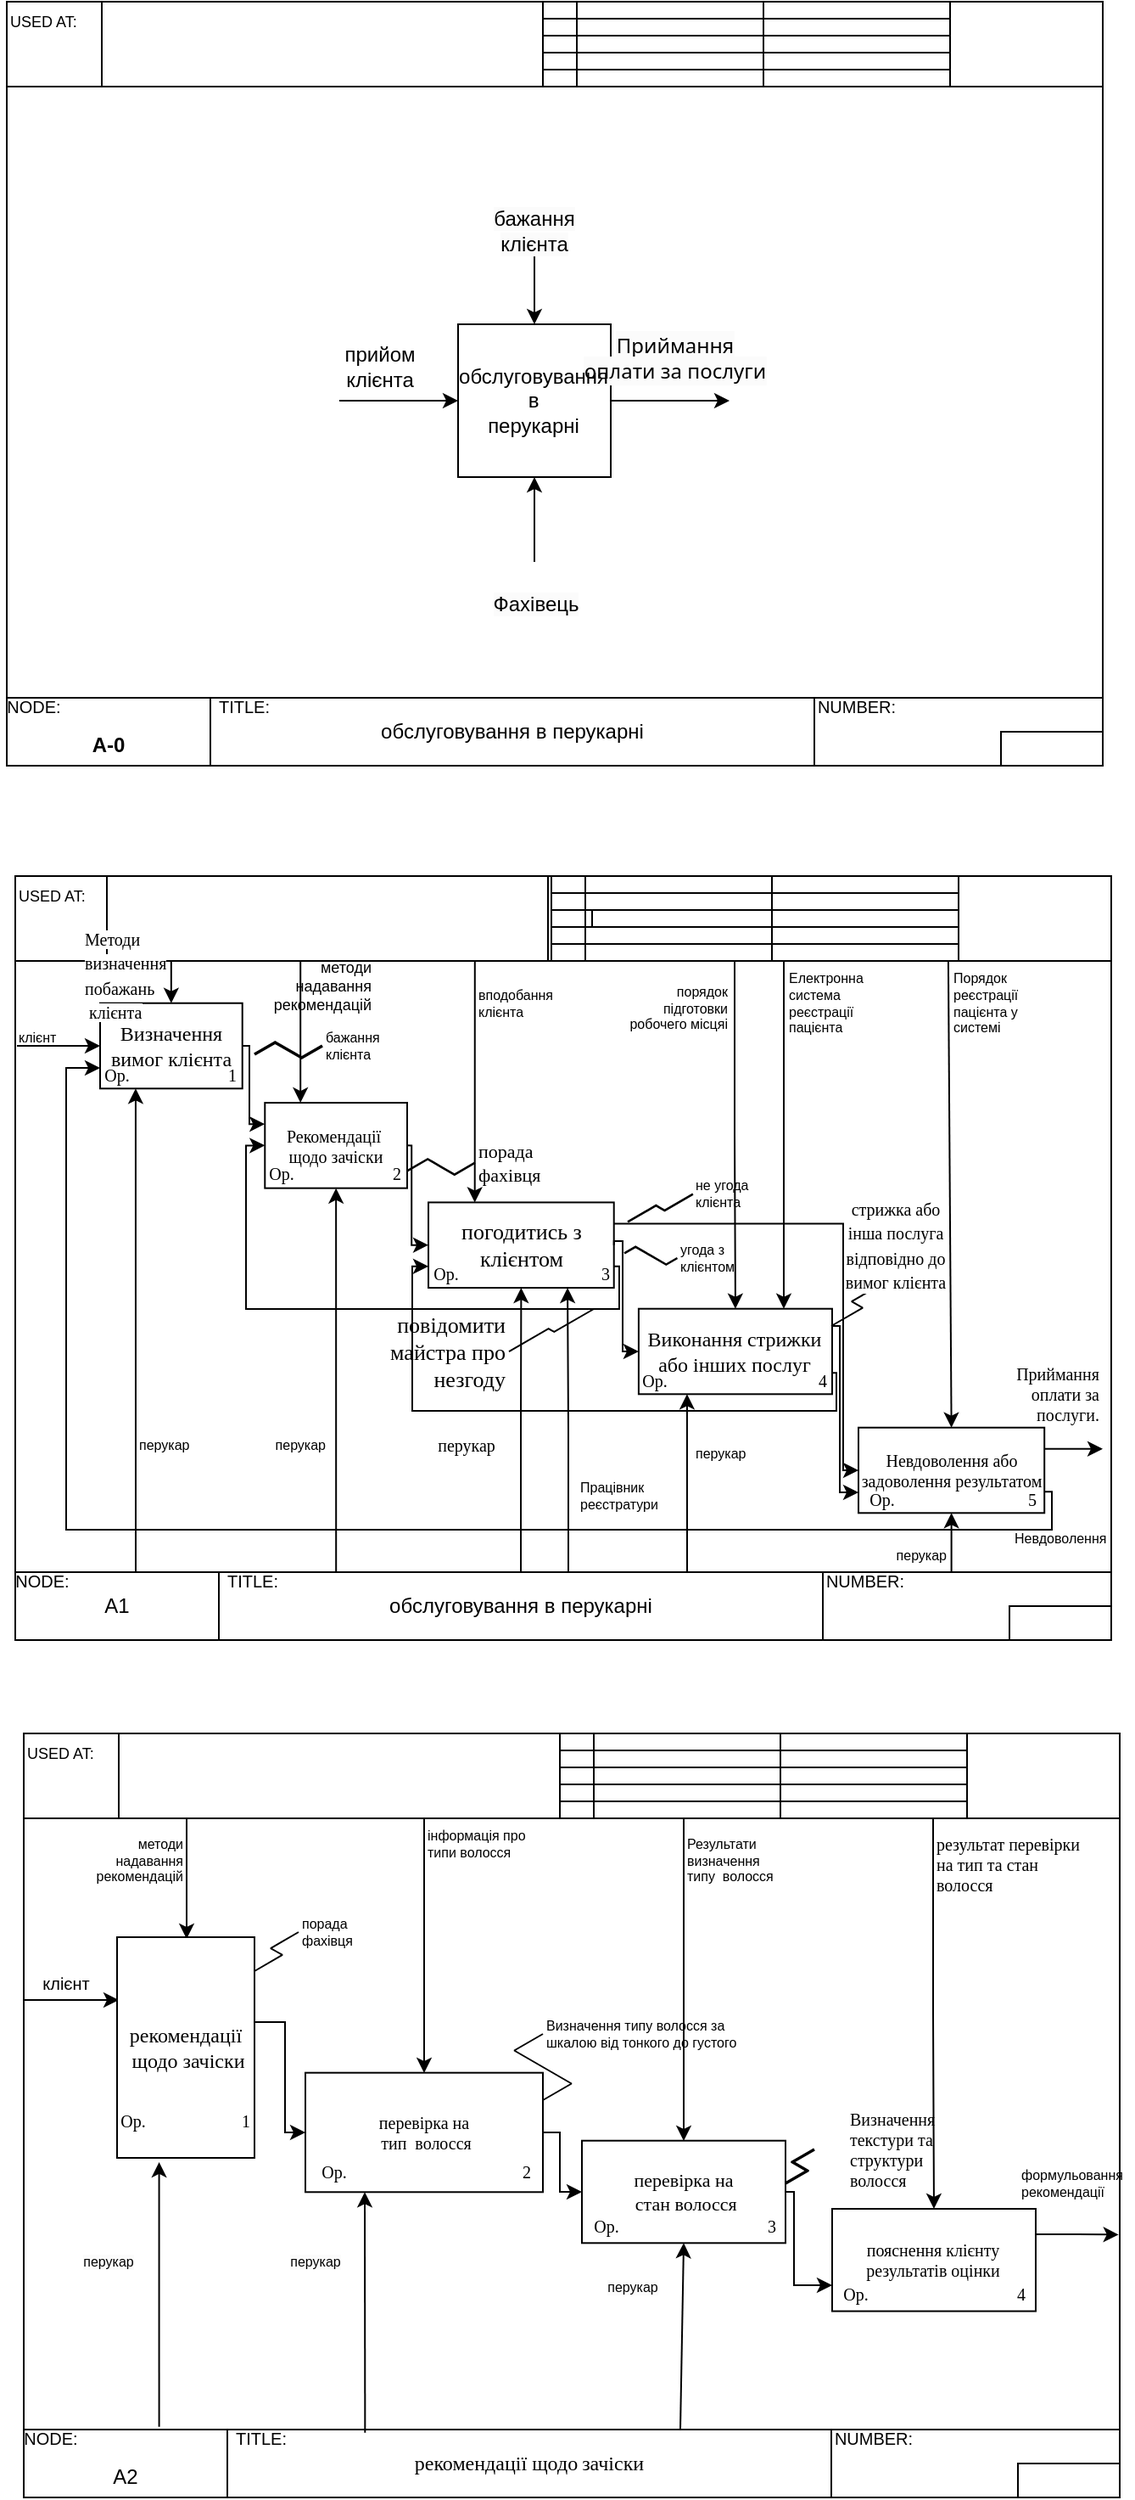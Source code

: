 <mxfile version="22.1.5" type="google">
  <diagram name="Сторінка-1" id="5qRnLGwqMZBOowdWbV07">
    <mxGraphModel grid="1" page="1" gridSize="10" guides="1" tooltips="1" connect="1" arrows="1" fold="1" pageScale="1" pageWidth="827" pageHeight="1169" math="0" shadow="0">
      <root>
        <mxCell id="0" />
        <mxCell id="1" parent="0" />
        <mxCell id="jd9A4PB5AfPvnsOYDj_V-208" value="" style="rounded=0;whiteSpace=wrap;html=1;fillColor=default;" vertex="1" parent="1">
          <mxGeometry x="104" y="1090" width="646" height="450" as="geometry" />
        </mxCell>
        <mxCell id="jd9A4PB5AfPvnsOYDj_V-1" value="" style="rounded=0;whiteSpace=wrap;html=1;fillColor=default;" vertex="1" parent="1">
          <mxGeometry x="94" y="70" width="646" height="450" as="geometry" />
        </mxCell>
        <mxCell id="dMnFFqZk8rE7Yz4pQNAD-8" style="edgeStyle=orthogonalEdgeStyle;rounded=0;orthogonalLoop=1;jettySize=auto;html=1;exitX=1;exitY=0.5;exitDx=0;exitDy=0;" edge="1" parent="1" source="dMnFFqZk8rE7Yz4pQNAD-2">
          <mxGeometry relative="1" as="geometry">
            <mxPoint x="520" y="305" as="targetPoint" />
          </mxGeometry>
        </mxCell>
        <mxCell id="dMnFFqZk8rE7Yz4pQNAD-2" value="" style="whiteSpace=wrap;html=1;aspect=fixed;" vertex="1" parent="1">
          <mxGeometry x="360" y="260" width="90" height="90" as="geometry" />
        </mxCell>
        <mxCell id="dMnFFqZk8rE7Yz4pQNAD-3" value="" style="endArrow=classic;html=1;rounded=0;entryX=0;entryY=0.5;entryDx=0;entryDy=0;" edge="1" parent="1" target="dMnFFqZk8rE7Yz4pQNAD-2">
          <mxGeometry width="50" height="50" relative="1" as="geometry">
            <mxPoint x="290" y="305" as="sourcePoint" />
            <mxPoint x="330" y="260" as="targetPoint" />
          </mxGeometry>
        </mxCell>
        <mxCell id="dMnFFqZk8rE7Yz4pQNAD-4" value="прийом клієнта" style="text;html=1;strokeColor=none;fillColor=none;align=center;verticalAlign=middle;whiteSpace=wrap;rounded=0;" vertex="1" parent="1">
          <mxGeometry x="284" y="270" width="60" height="30" as="geometry" />
        </mxCell>
        <mxCell id="dMnFFqZk8rE7Yz4pQNAD-5" value="" style="endArrow=classic;html=1;rounded=0;entryX=0.5;entryY=1;entryDx=0;entryDy=0;" edge="1" parent="1" target="dMnFFqZk8rE7Yz4pQNAD-2">
          <mxGeometry width="50" height="50" relative="1" as="geometry">
            <mxPoint x="405" y="400" as="sourcePoint" />
            <mxPoint x="410" y="360" as="targetPoint" />
          </mxGeometry>
        </mxCell>
        <mxCell id="dMnFFqZk8rE7Yz4pQNAD-10" value="" style="endArrow=classic;html=1;rounded=0;entryX=0.5;entryY=0;entryDx=0;entryDy=0;" edge="1" parent="1" target="dMnFFqZk8rE7Yz4pQNAD-2">
          <mxGeometry width="50" height="50" relative="1" as="geometry">
            <mxPoint x="405" y="220" as="sourcePoint" />
            <mxPoint x="450" y="150" as="targetPoint" />
          </mxGeometry>
        </mxCell>
        <mxCell id="jd9A4PB5AfPvnsOYDj_V-2" value="" style="rounded=0;whiteSpace=wrap;html=1;" vertex="1" parent="1">
          <mxGeometry x="94" y="70" width="646" height="50" as="geometry" />
        </mxCell>
        <mxCell id="jd9A4PB5AfPvnsOYDj_V-3" value="" style="rounded=0;whiteSpace=wrap;html=1;" vertex="1" parent="1">
          <mxGeometry x="94" y="480" width="646" height="40" as="geometry" />
        </mxCell>
        <mxCell id="jd9A4PB5AfPvnsOYDj_V-4" value="&lt;div style=&quot;&quot;&gt;&lt;span style=&quot;font-size: 9px; background-color: initial;&quot;&gt;USED AT:&lt;/span&gt;&lt;/div&gt;&lt;font style=&quot;&quot;&gt;&lt;div style=&quot;&quot;&gt;&lt;font size=&quot;1&quot;&gt;&lt;br&gt;&lt;/font&gt;&lt;/div&gt;&lt;/font&gt;&lt;div style=&quot;&quot;&gt;&lt;br&gt;&lt;/div&gt;" style="rounded=0;whiteSpace=wrap;html=1;align=left;" vertex="1" parent="1">
          <mxGeometry x="94" y="70" width="56" height="50" as="geometry" />
        </mxCell>
        <mxCell id="jd9A4PB5AfPvnsOYDj_V-5" value="" style="rounded=0;whiteSpace=wrap;html=1;" vertex="1" parent="1">
          <mxGeometry x="150" y="70" width="260" height="50" as="geometry" />
        </mxCell>
        <mxCell id="jd9A4PB5AfPvnsOYDj_V-6" value="" style="rounded=0;whiteSpace=wrap;html=1;" vertex="1" parent="1">
          <mxGeometry x="410" y="70" width="20" height="50" as="geometry" />
        </mxCell>
        <mxCell id="jd9A4PB5AfPvnsOYDj_V-7" value="" style="rounded=0;whiteSpace=wrap;html=1;" vertex="1" parent="1">
          <mxGeometry x="430" y="70" width="110" height="50" as="geometry" />
        </mxCell>
        <mxCell id="jd9A4PB5AfPvnsOYDj_V-8" value="" style="rounded=0;whiteSpace=wrap;html=1;" vertex="1" parent="1">
          <mxGeometry x="540" y="70" width="110" height="50" as="geometry" />
        </mxCell>
        <mxCell id="jd9A4PB5AfPvnsOYDj_V-9" value="&lt;b&gt;&lt;br&gt;A-0&lt;/b&gt;" style="rounded=0;whiteSpace=wrap;html=1;strokeColor=default;" vertex="1" parent="1">
          <mxGeometry x="94" y="480" width="120" height="40" as="geometry" />
        </mxCell>
        <mxCell id="jd9A4PB5AfPvnsOYDj_V-10" value="обслуговування в&amp;nbsp;перукарні" style="rounded=0;whiteSpace=wrap;html=1;align=center;" vertex="1" parent="1">
          <mxGeometry x="214" y="480" width="356" height="40" as="geometry" />
        </mxCell>
        <mxCell id="jd9A4PB5AfPvnsOYDj_V-11" value="" style="rounded=0;whiteSpace=wrap;html=1;" vertex="1" parent="1">
          <mxGeometry x="570" y="480" width="170" height="40" as="geometry" />
        </mxCell>
        <mxCell id="jd9A4PB5AfPvnsOYDj_V-13" value="" style="rounded=0;whiteSpace=wrap;html=1;" vertex="1" parent="1">
          <mxGeometry x="430" y="70" width="110" height="10" as="geometry" />
        </mxCell>
        <mxCell id="jd9A4PB5AfPvnsOYDj_V-14" value="" style="rounded=0;whiteSpace=wrap;html=1;" vertex="1" parent="1">
          <mxGeometry x="430" y="80" width="110" height="10" as="geometry" />
        </mxCell>
        <mxCell id="jd9A4PB5AfPvnsOYDj_V-15" value="" style="rounded=0;whiteSpace=wrap;html=1;" vertex="1" parent="1">
          <mxGeometry x="430" y="90" width="110" height="10" as="geometry" />
        </mxCell>
        <mxCell id="jd9A4PB5AfPvnsOYDj_V-16" value="" style="rounded=0;whiteSpace=wrap;html=1;" vertex="1" parent="1">
          <mxGeometry x="430" y="100" width="110" height="10" as="geometry" />
        </mxCell>
        <mxCell id="jd9A4PB5AfPvnsOYDj_V-17" value="" style="rounded=0;whiteSpace=wrap;html=1;" vertex="1" parent="1">
          <mxGeometry x="430" y="110" width="110" height="10" as="geometry" />
        </mxCell>
        <mxCell id="jd9A4PB5AfPvnsOYDj_V-18" value="" style="rounded=0;whiteSpace=wrap;html=1;" vertex="1" parent="1">
          <mxGeometry x="540" y="70" width="110" height="10" as="geometry" />
        </mxCell>
        <mxCell id="jd9A4PB5AfPvnsOYDj_V-19" value="" style="rounded=0;whiteSpace=wrap;html=1;" vertex="1" parent="1">
          <mxGeometry x="540" y="80" width="110" height="10" as="geometry" />
        </mxCell>
        <mxCell id="jd9A4PB5AfPvnsOYDj_V-20" value="" style="rounded=0;whiteSpace=wrap;html=1;" vertex="1" parent="1">
          <mxGeometry x="540" y="90" width="110" height="10" as="geometry" />
        </mxCell>
        <mxCell id="jd9A4PB5AfPvnsOYDj_V-21" value="" style="rounded=0;whiteSpace=wrap;html=1;" vertex="1" parent="1">
          <mxGeometry x="540" y="100" width="110" height="10" as="geometry" />
        </mxCell>
        <mxCell id="jd9A4PB5AfPvnsOYDj_V-22" value="" style="rounded=0;whiteSpace=wrap;html=1;" vertex="1" parent="1">
          <mxGeometry x="540" y="110" width="110" height="10" as="geometry" />
        </mxCell>
        <mxCell id="jd9A4PB5AfPvnsOYDj_V-23" value="" style="rounded=0;whiteSpace=wrap;html=1;" vertex="1" parent="1">
          <mxGeometry x="410" y="70" width="20" height="10" as="geometry" />
        </mxCell>
        <mxCell id="jd9A4PB5AfPvnsOYDj_V-24" value="" style="rounded=0;whiteSpace=wrap;html=1;" vertex="1" parent="1">
          <mxGeometry x="410" y="80" width="20" height="10" as="geometry" />
        </mxCell>
        <mxCell id="jd9A4PB5AfPvnsOYDj_V-25" value="" style="rounded=0;whiteSpace=wrap;html=1;" vertex="1" parent="1">
          <mxGeometry x="410" y="90" width="20" height="10" as="geometry" />
        </mxCell>
        <mxCell id="jd9A4PB5AfPvnsOYDj_V-26" value="" style="rounded=0;whiteSpace=wrap;html=1;" vertex="1" parent="1">
          <mxGeometry x="410" y="100" width="20" height="10" as="geometry" />
        </mxCell>
        <mxCell id="jd9A4PB5AfPvnsOYDj_V-27" value="" style="rounded=0;whiteSpace=wrap;html=1;" vertex="1" parent="1">
          <mxGeometry x="410" y="110" width="20" height="10" as="geometry" />
        </mxCell>
        <mxCell id="jd9A4PB5AfPvnsOYDj_V-28" value="" style="rounded=0;whiteSpace=wrap;html=1;" vertex="1" parent="1">
          <mxGeometry x="680" y="500" width="60" height="20" as="geometry" />
        </mxCell>
        <mxCell id="jd9A4PB5AfPvnsOYDj_V-29" value="&lt;font style=&quot;font-size: 10px;&quot;&gt;NODE:&lt;/font&gt;" style="text;html=1;strokeColor=none;fillColor=none;align=center;verticalAlign=middle;whiteSpace=wrap;rounded=0;" vertex="1" parent="1">
          <mxGeometry x="90" y="480" width="40" height="10" as="geometry" />
        </mxCell>
        <mxCell id="jd9A4PB5AfPvnsOYDj_V-30" value="&lt;font style=&quot;font-size: 10px;&quot;&gt;TITLE:&lt;/font&gt;" style="text;html=1;strokeColor=none;fillColor=none;align=center;verticalAlign=middle;whiteSpace=wrap;rounded=0;" vertex="1" parent="1">
          <mxGeometry x="214" y="475" width="40" height="20" as="geometry" />
        </mxCell>
        <mxCell id="jd9A4PB5AfPvnsOYDj_V-31" value="&lt;font style=&quot;font-size: 10px;&quot;&gt;NUMBER:&lt;/font&gt;" style="text;html=1;strokeColor=none;fillColor=none;align=center;verticalAlign=middle;whiteSpace=wrap;rounded=0;" vertex="1" parent="1">
          <mxGeometry x="570" y="470" width="50" height="30" as="geometry" />
        </mxCell>
        <mxCell id="jd9A4PB5AfPvnsOYDj_V-32" value="" style="rounded=0;whiteSpace=wrap;html=1;fillColor=default;" vertex="1" parent="1">
          <mxGeometry x="99" y="585" width="646" height="450" as="geometry" />
        </mxCell>
        <mxCell id="jd9A4PB5AfPvnsOYDj_V-94" value="" style="group" connectable="0" vertex="1" parent="1">
          <mxGeometry x="95" y="985" width="650" height="50" as="geometry" />
        </mxCell>
        <mxCell id="jd9A4PB5AfPvnsOYDj_V-43" value="" style="rounded=0;whiteSpace=wrap;html=1;" vertex="1" parent="jd9A4PB5AfPvnsOYDj_V-94">
          <mxGeometry x="4" y="10" width="646" height="40" as="geometry" />
        </mxCell>
        <mxCell id="jd9A4PB5AfPvnsOYDj_V-49" value="A1" style="rounded=0;whiteSpace=wrap;html=1;strokeColor=default;" vertex="1" parent="jd9A4PB5AfPvnsOYDj_V-94">
          <mxGeometry x="4" y="10" width="120" height="40" as="geometry" />
        </mxCell>
        <mxCell id="jd9A4PB5AfPvnsOYDj_V-50" value="обслуговування в&amp;nbsp;перукарні" style="rounded=0;whiteSpace=wrap;html=1;align=center;" vertex="1" parent="jd9A4PB5AfPvnsOYDj_V-94">
          <mxGeometry x="124" y="10" width="356" height="40" as="geometry" />
        </mxCell>
        <mxCell id="jd9A4PB5AfPvnsOYDj_V-51" value="" style="rounded=0;whiteSpace=wrap;html=1;" vertex="1" parent="jd9A4PB5AfPvnsOYDj_V-94">
          <mxGeometry x="480" y="10" width="170" height="40" as="geometry" />
        </mxCell>
        <mxCell id="jd9A4PB5AfPvnsOYDj_V-67" value="" style="rounded=0;whiteSpace=wrap;html=1;" vertex="1" parent="jd9A4PB5AfPvnsOYDj_V-94">
          <mxGeometry x="590" y="30" width="60" height="20" as="geometry" />
        </mxCell>
        <mxCell id="jd9A4PB5AfPvnsOYDj_V-68" value="&lt;font style=&quot;font-size: 10px;&quot;&gt;NODE:&lt;/font&gt;" style="text;html=1;strokeColor=none;fillColor=none;align=center;verticalAlign=middle;whiteSpace=wrap;rounded=0;" vertex="1" parent="jd9A4PB5AfPvnsOYDj_V-94">
          <mxGeometry y="10" width="40" height="10" as="geometry" />
        </mxCell>
        <mxCell id="jd9A4PB5AfPvnsOYDj_V-69" value="&lt;font style=&quot;font-size: 10px;&quot;&gt;TITLE:&lt;/font&gt;" style="text;html=1;strokeColor=none;fillColor=none;align=center;verticalAlign=middle;whiteSpace=wrap;rounded=0;" vertex="1" parent="jd9A4PB5AfPvnsOYDj_V-94">
          <mxGeometry x="124" y="5" width="40" height="20" as="geometry" />
        </mxCell>
        <mxCell id="jd9A4PB5AfPvnsOYDj_V-70" value="&lt;font style=&quot;font-size: 10px;&quot;&gt;NUMBER:&lt;/font&gt;" style="text;html=1;strokeColor=none;fillColor=none;align=center;verticalAlign=middle;whiteSpace=wrap;rounded=0;" vertex="1" parent="jd9A4PB5AfPvnsOYDj_V-94">
          <mxGeometry x="480" width="50" height="30" as="geometry" />
        </mxCell>
        <mxCell id="jd9A4PB5AfPvnsOYDj_V-163" value="перукар" style="text;html=1;strokeColor=none;fillColor=none;align=right;verticalAlign=middle;whiteSpace=wrap;rounded=0;fontSize=8;" vertex="1" parent="jd9A4PB5AfPvnsOYDj_V-94">
          <mxGeometry x="505" y="-9.84" width="50" height="20.28" as="geometry" />
        </mxCell>
        <mxCell id="jd9A4PB5AfPvnsOYDj_V-89" value="" style="group;fontSize=10;verticalAlign=middle;horizontal=1;fontFamily=Times New Roman;" connectable="0" vertex="1" parent="1">
          <mxGeometry x="149" y="659.86" width="83.855" height="50.294" as="geometry" />
        </mxCell>
        <mxCell id="jd9A4PB5AfPvnsOYDj_V-76" value="&lt;span style=&quot;border: 0px solid rgb(217, 217, 227); box-sizing: border-box; --tw-border-spacing-x: 0; --tw-border-spacing-y: 0; --tw-translate-x: 0; --tw-translate-y: 0; --tw-rotate: 0; --tw-skew-x: 0; --tw-skew-y: 0; --tw-scale-x: 1; --tw-scale-y: 1; --tw-pan-x: ; --tw-pan-y: ; --tw-pinch-zoom: ; --tw-scroll-snap-strictness: proximity; --tw-gradient-from-position: ; --tw-gradient-via-position: ; --tw-gradient-to-position: ; --tw-ordinal: ; --tw-slashed-zero: ; --tw-numeric-figure: ; --tw-numeric-spacing: ; --tw-numeric-fraction: ; --tw-ring-inset: ; --tw-ring-offset-width: 0px; --tw-ring-offset-color: #fff; --tw-ring-color: rgba(69,89,164,0.5); --tw-ring-offset-shadow: 0 0 transparent; --tw-ring-shadow: 0 0 transparent; --tw-shadow: 0 0 transparent; --tw-shadow-colored: 0 0 transparent; --tw-blur: ; --tw-brightness: ; --tw-contrast: ; --tw-grayscale: ; --tw-hue-rotate: ; --tw-invert: ; --tw-saturate: ; --tw-sepia: ; --tw-drop-shadow: ; --tw-backdrop-blur: ; --tw-backdrop-brightness: ; --tw-backdrop-contrast: ; --tw-backdrop-grayscale: ; --tw-backdrop-hue-rotate: ; --tw-backdrop-invert: ; --tw-backdrop-opacity: ; --tw-backdrop-saturate: ; --tw-backdrop-sepia: ;&quot;&gt;&lt;font face=&quot;Times New Roman&quot; style=&quot;font-size: 12px;&quot;&gt;Визначення вимог клієнта&lt;/font&gt;&lt;/span&gt;" style="rounded=0;whiteSpace=wrap;html=1;fontSize=10;verticalAlign=middle;horizontal=1;fontFamily=Times New Roman;" vertex="1" parent="jd9A4PB5AfPvnsOYDj_V-89">
          <mxGeometry width="83.855" height="50.294" as="geometry" />
        </mxCell>
        <mxCell id="jd9A4PB5AfPvnsOYDj_V-78" value="Ор." style="text;html=1;strokeColor=none;fillColor=none;align=center;verticalAlign=middle;whiteSpace=wrap;rounded=0;fontSize=10;horizontal=1;fontFamily=Times New Roman;" vertex="1" parent="jd9A4PB5AfPvnsOYDj_V-89">
          <mxGeometry y="33.529" width="20.125" height="16.765" as="geometry" />
        </mxCell>
        <mxCell id="jd9A4PB5AfPvnsOYDj_V-79" value="1" style="text;html=1;strokeColor=none;fillColor=none;align=center;verticalAlign=middle;whiteSpace=wrap;rounded=0;fontSize=10;horizontal=1;fontFamily=Times New Roman;" vertex="1" parent="jd9A4PB5AfPvnsOYDj_V-89">
          <mxGeometry x="73.121" y="33.529" width="10.063" height="16.765" as="geometry" />
        </mxCell>
        <mxCell id="jd9A4PB5AfPvnsOYDj_V-90" value="" style="group;fontSize=10;verticalAlign=middle;horizontal=1;fontFamily=Times New Roman;" connectable="0" vertex="1" parent="1">
          <mxGeometry x="246.143" y="718.536" width="83.855" height="50.294" as="geometry" />
        </mxCell>
        <mxCell id="jd9A4PB5AfPvnsOYDj_V-71" value="Рекомендації&amp;nbsp;&lt;br&gt;щодо зачіски" style="rounded=0;whiteSpace=wrap;html=1;fontSize=10;verticalAlign=middle;horizontal=1;fontFamily=Times New Roman;" vertex="1" parent="jd9A4PB5AfPvnsOYDj_V-90">
          <mxGeometry width="83.855" height="50.294" as="geometry" />
        </mxCell>
        <mxCell id="jd9A4PB5AfPvnsOYDj_V-80" value="Ор." style="text;html=1;strokeColor=none;fillColor=none;align=center;verticalAlign=middle;whiteSpace=wrap;rounded=0;fontSize=10;horizontal=1;fontFamily=Times New Roman;" vertex="1" parent="jd9A4PB5AfPvnsOYDj_V-90">
          <mxGeometry y="33.529" width="20.125" height="16.765" as="geometry" />
        </mxCell>
        <mxCell id="jd9A4PB5AfPvnsOYDj_V-81" value="2" style="text;html=1;strokeColor=none;fillColor=none;align=center;verticalAlign=middle;whiteSpace=wrap;rounded=0;fontSize=10;horizontal=1;fontFamily=Times New Roman;" vertex="1" parent="jd9A4PB5AfPvnsOYDj_V-90">
          <mxGeometry x="73.121" y="33.529" width="10.063" height="16.765" as="geometry" />
        </mxCell>
        <mxCell id="jd9A4PB5AfPvnsOYDj_V-91" value="" style="group;fontSize=10;verticalAlign=middle;horizontal=1;fontFamily=Times New Roman;" connectable="0" vertex="1" parent="1">
          <mxGeometry x="342.516" y="777.213" width="109.347" height="50.294" as="geometry" />
        </mxCell>
        <mxCell id="jd9A4PB5AfPvnsOYDj_V-72" value="&lt;p style=&quot;margin: 0px; font-stretch: normal; font-size: 13px; line-height: normal;&quot;&gt;погодитись з клієнтом&lt;br&gt;&lt;/p&gt;" style="rounded=0;whiteSpace=wrap;html=1;fontSize=10;verticalAlign=middle;horizontal=1;fontFamily=Times New Roman;align=center;" vertex="1" parent="jd9A4PB5AfPvnsOYDj_V-91">
          <mxGeometry width="109.347" height="50.294" as="geometry" />
        </mxCell>
        <mxCell id="jd9A4PB5AfPvnsOYDj_V-82" value="Ор." style="text;html=1;strokeColor=none;fillColor=none;align=center;verticalAlign=middle;whiteSpace=wrap;rounded=0;fontSize=10;horizontal=1;fontFamily=Times New Roman;" vertex="1" parent="jd9A4PB5AfPvnsOYDj_V-91">
          <mxGeometry y="33.529" width="20.125" height="16.765" as="geometry" />
        </mxCell>
        <mxCell id="jd9A4PB5AfPvnsOYDj_V-83" value="3" style="text;html=1;strokeColor=none;fillColor=none;align=center;verticalAlign=middle;whiteSpace=wrap;rounded=0;fontSize=10;horizontal=1;fontFamily=Times New Roman;" vertex="1" parent="jd9A4PB5AfPvnsOYDj_V-91">
          <mxGeometry x="99.284" y="33.529" width="10.063" height="16.765" as="geometry" />
        </mxCell>
        <mxCell id="jd9A4PB5AfPvnsOYDj_V-92" value="" style="group;fontSize=10;verticalAlign=middle;horizontal=1;fontFamily=Times New Roman;" connectable="0" vertex="1" parent="1">
          <mxGeometry x="466.451" y="839.859" width="114.042" height="50.294" as="geometry" />
        </mxCell>
        <mxCell id="jd9A4PB5AfPvnsOYDj_V-74" value="&lt;span style=&quot;color: var(--tw-prose-bold); border: 0px solid rgb(217, 217, 227); box-sizing: border-box; --tw-border-spacing-x: 0; --tw-border-spacing-y: 0; --tw-translate-x: 0; --tw-translate-y: 0; --tw-rotate: 0; --tw-skew-x: 0; --tw-skew-y: 0; --tw-scale-x: 1; --tw-scale-y: 1; --tw-pan-x: ; --tw-pan-y: ; --tw-pinch-zoom: ; --tw-scroll-snap-strictness: proximity; --tw-gradient-from-position: ; --tw-gradient-via-position: ; --tw-gradient-to-position: ; --tw-ordinal: ; --tw-slashed-zero: ; --tw-numeric-figure: ; --tw-numeric-spacing: ; --tw-numeric-fraction: ; --tw-ring-inset: ; --tw-ring-offset-width: 0px; --tw-ring-offset-color: #fff; --tw-ring-color: rgba(69,89,164,0.5); --tw-ring-offset-shadow: 0 0 transparent; --tw-ring-shadow: 0 0 transparent; --tw-shadow: 0 0 transparent; --tw-shadow-colored: 0 0 transparent; --tw-blur: ; --tw-brightness: ; --tw-contrast: ; --tw-grayscale: ; --tw-hue-rotate: ; --tw-invert: ; --tw-saturate: ; --tw-sepia: ; --tw-drop-shadow: ; --tw-backdrop-blur: ; --tw-backdrop-brightness: ; --tw-backdrop-contrast: ; --tw-backdrop-grayscale: ; --tw-backdrop-hue-rotate: ; --tw-backdrop-invert: ; --tw-backdrop-opacity: ; --tw-backdrop-saturate: ; --tw-backdrop-sepia: ; text-align: left;&quot;&gt;&lt;font style=&quot;font-size: 12px;&quot; face=&quot;Times New Roman&quot;&gt;Виконання стрижки або інших послуг&lt;/font&gt;&lt;/span&gt;" style="rounded=0;whiteSpace=wrap;html=1;fontSize=10;verticalAlign=middle;horizontal=1;fontFamily=Times New Roman;" vertex="1" parent="jd9A4PB5AfPvnsOYDj_V-92">
          <mxGeometry width="114.042" height="50.294" as="geometry" />
        </mxCell>
        <mxCell id="jd9A4PB5AfPvnsOYDj_V-87" value="Ор." style="text;html=1;strokeColor=none;fillColor=none;align=center;verticalAlign=middle;whiteSpace=wrap;rounded=0;fontSize=10;horizontal=1;fontFamily=Times New Roman;" vertex="1" parent="jd9A4PB5AfPvnsOYDj_V-92">
          <mxGeometry y="33.529" width="20.125" height="16.765" as="geometry" />
        </mxCell>
        <mxCell id="jd9A4PB5AfPvnsOYDj_V-88" value="4" style="text;html=1;strokeColor=none;fillColor=none;align=center;verticalAlign=middle;whiteSpace=wrap;rounded=0;fontSize=10;horizontal=1;fontFamily=Times New Roman;" vertex="1" parent="jd9A4PB5AfPvnsOYDj_V-92">
          <mxGeometry x="103.98" y="33.529" width="10.063" height="16.765" as="geometry" />
        </mxCell>
        <mxCell id="jd9A4PB5AfPvnsOYDj_V-93" value="" style="group;fontSize=10;verticalAlign=middle;horizontal=1;fontFamily=Times New Roman;" connectable="0" vertex="1" parent="1">
          <mxGeometry x="596.003" y="909.86" width="109.597" height="50.29" as="geometry" />
        </mxCell>
        <mxCell id="jd9A4PB5AfPvnsOYDj_V-77" value="Невдоволення або задоволення результатом" style="rounded=0;whiteSpace=wrap;html=1;align=center;fontSize=10;verticalAlign=middle;horizontal=1;fontFamily=Times New Roman;" vertex="1" parent="jd9A4PB5AfPvnsOYDj_V-93">
          <mxGeometry width="109.597" height="50.29" as="geometry" />
        </mxCell>
        <mxCell id="jd9A4PB5AfPvnsOYDj_V-85" value="Ор." style="text;html=1;strokeColor=none;fillColor=none;align=center;verticalAlign=middle;whiteSpace=wrap;rounded=0;fontSize=10;horizontal=1;fontFamily=Times New Roman;" vertex="1" parent="jd9A4PB5AfPvnsOYDj_V-93">
          <mxGeometry x="0.877" y="33.527" width="26.303" height="16.763" as="geometry" />
        </mxCell>
        <mxCell id="jd9A4PB5AfPvnsOYDj_V-86" value="5" style="text;html=1;strokeColor=none;fillColor=none;align=center;verticalAlign=middle;whiteSpace=wrap;rounded=0;fontSize=10;horizontal=1;fontFamily=Times New Roman;" vertex="1" parent="jd9A4PB5AfPvnsOYDj_V-93">
          <mxGeometry x="96.445" y="33.527" width="13.152" height="16.763" as="geometry" />
        </mxCell>
        <mxCell id="jd9A4PB5AfPvnsOYDj_V-103" style="edgeStyle=orthogonalEdgeStyle;rounded=0;orthogonalLoop=1;jettySize=auto;html=1;exitX=1;exitY=0.5;exitDx=0;exitDy=0;entryX=0;entryY=0.25;entryDx=0;entryDy=0;" edge="1" parent="1" source="jd9A4PB5AfPvnsOYDj_V-76" target="jd9A4PB5AfPvnsOYDj_V-71">
          <mxGeometry relative="1" as="geometry">
            <Array as="points">
              <mxPoint x="237" y="685" />
              <mxPoint x="237" y="731" />
            </Array>
          </mxGeometry>
        </mxCell>
        <mxCell id="jd9A4PB5AfPvnsOYDj_V-104" style="edgeStyle=orthogonalEdgeStyle;rounded=0;orthogonalLoop=1;jettySize=auto;html=1;exitX=1;exitY=0.5;exitDx=0;exitDy=0;entryX=0;entryY=0.5;entryDx=0;entryDy=0;" edge="1" parent="1" source="jd9A4PB5AfPvnsOYDj_V-71" target="jd9A4PB5AfPvnsOYDj_V-72">
          <mxGeometry relative="1" as="geometry">
            <Array as="points">
              <mxPoint x="332.605" y="743.86" />
              <mxPoint x="332.605" y="801.86" />
            </Array>
          </mxGeometry>
        </mxCell>
        <mxCell id="jd9A4PB5AfPvnsOYDj_V-106" style="edgeStyle=orthogonalEdgeStyle;rounded=0;orthogonalLoop=1;jettySize=auto;html=1;exitX=1;exitY=0.5;exitDx=0;exitDy=0;entryX=0;entryY=0.5;entryDx=0;entryDy=0;" edge="1" parent="1" source="jd9A4PB5AfPvnsOYDj_V-72" target="jd9A4PB5AfPvnsOYDj_V-74">
          <mxGeometry relative="1" as="geometry">
            <Array as="points">
              <mxPoint x="452" y="800" />
              <mxPoint x="457" y="800" />
              <mxPoint x="457" y="865" />
            </Array>
          </mxGeometry>
        </mxCell>
        <mxCell id="jd9A4PB5AfPvnsOYDj_V-107" style="edgeStyle=orthogonalEdgeStyle;rounded=0;orthogonalLoop=1;jettySize=auto;html=1;exitX=1;exitY=0.25;exitDx=0;exitDy=0;entryX=0;entryY=0.75;entryDx=0;entryDy=0;" edge="1" parent="1" source="jd9A4PB5AfPvnsOYDj_V-74" target="jd9A4PB5AfPvnsOYDj_V-77">
          <mxGeometry relative="1" as="geometry">
            <Array as="points">
              <mxPoint x="580" y="850" />
              <mxPoint x="585" y="850" />
              <mxPoint x="585" y="948" />
              <mxPoint x="596" y="948" />
            </Array>
          </mxGeometry>
        </mxCell>
        <mxCell id="jd9A4PB5AfPvnsOYDj_V-108" style="edgeStyle=orthogonalEdgeStyle;rounded=0;orthogonalLoop=1;jettySize=auto;html=1;exitX=1;exitY=0.25;exitDx=0;exitDy=0;" edge="1" parent="1" source="jd9A4PB5AfPvnsOYDj_V-77">
          <mxGeometry relative="1" as="geometry">
            <mxPoint x="740" y="922" as="targetPoint" />
          </mxGeometry>
        </mxCell>
        <mxCell id="jd9A4PB5AfPvnsOYDj_V-111" style="edgeStyle=orthogonalEdgeStyle;rounded=0;orthogonalLoop=1;jettySize=auto;html=1;exitX=1;exitY=0.25;exitDx=0;exitDy=0;entryX=0;entryY=0.5;entryDx=0;entryDy=0;" edge="1" parent="1" source="jd9A4PB5AfPvnsOYDj_V-83" target="jd9A4PB5AfPvnsOYDj_V-71">
          <mxGeometry relative="1" as="geometry">
            <Array as="points">
              <mxPoint x="455" y="815" />
              <mxPoint x="455" y="840" />
              <mxPoint x="235" y="840" />
              <mxPoint x="235" y="744" />
            </Array>
          </mxGeometry>
        </mxCell>
        <mxCell id="jd9A4PB5AfPvnsOYDj_V-112" style="edgeStyle=orthogonalEdgeStyle;rounded=0;orthogonalLoop=1;jettySize=auto;html=1;exitX=1;exitY=0.25;exitDx=0;exitDy=0;entryX=0;entryY=0.75;entryDx=0;entryDy=0;" edge="1" parent="1" source="jd9A4PB5AfPvnsOYDj_V-86" target="jd9A4PB5AfPvnsOYDj_V-76">
          <mxGeometry relative="1" as="geometry">
            <Array as="points">
              <mxPoint x="710" y="948" />
              <mxPoint x="710" y="970" />
              <mxPoint x="129" y="970" />
              <mxPoint x="129" y="698" />
              <mxPoint x="149" y="698" />
            </Array>
          </mxGeometry>
        </mxCell>
        <mxCell id="jd9A4PB5AfPvnsOYDj_V-116" style="edgeStyle=orthogonalEdgeStyle;rounded=0;orthogonalLoop=1;jettySize=auto;html=1;entryX=0;entryY=0.25;entryDx=0;entryDy=0;exitX=1;exitY=0.25;exitDx=0;exitDy=0;" edge="1" parent="1" source="jd9A4PB5AfPvnsOYDj_V-88">
          <mxGeometry relative="1" as="geometry">
            <mxPoint x="580.483" y="877.58" as="sourcePoint" />
            <mxPoint x="342.506" y="814.934" as="targetPoint" />
            <Array as="points">
              <mxPoint x="583" y="878" />
              <mxPoint x="583" y="900" />
              <mxPoint x="333" y="900" />
              <mxPoint x="333" y="815" />
            </Array>
          </mxGeometry>
        </mxCell>
        <mxCell id="jd9A4PB5AfPvnsOYDj_V-126" value="" style="endArrow=classic;html=1;rounded=0;entryX=0;entryY=0.5;entryDx=0;entryDy=0;" edge="1" parent="1" target="jd9A4PB5AfPvnsOYDj_V-76">
          <mxGeometry width="50" height="50" relative="1" as="geometry">
            <mxPoint x="100" y="685" as="sourcePoint" />
            <mxPoint x="150" y="660" as="targetPoint" />
          </mxGeometry>
        </mxCell>
        <mxCell id="jd9A4PB5AfPvnsOYDj_V-129" style="edgeStyle=orthogonalEdgeStyle;rounded=0;orthogonalLoop=1;jettySize=auto;html=1;exitX=0.5;exitY=0;exitDx=0;exitDy=0;entryX=0.25;entryY=1;entryDx=0;entryDy=0;" edge="1" parent="1" source="jd9A4PB5AfPvnsOYDj_V-49" target="jd9A4PB5AfPvnsOYDj_V-76">
          <mxGeometry relative="1" as="geometry">
            <Array as="points">
              <mxPoint x="170" y="995" />
            </Array>
          </mxGeometry>
        </mxCell>
        <mxCell id="jd9A4PB5AfPvnsOYDj_V-131" style="edgeStyle=orthogonalEdgeStyle;rounded=0;orthogonalLoop=1;jettySize=auto;html=1;exitX=0.25;exitY=0;exitDx=0;exitDy=0;entryX=0.5;entryY=1;entryDx=0;entryDy=0;" edge="1" parent="1" source="jd9A4PB5AfPvnsOYDj_V-50" target="jd9A4PB5AfPvnsOYDj_V-71">
          <mxGeometry relative="1" as="geometry">
            <Array as="points">
              <mxPoint x="288" y="995" />
            </Array>
          </mxGeometry>
        </mxCell>
        <mxCell id="jd9A4PB5AfPvnsOYDj_V-136" style="edgeStyle=orthogonalEdgeStyle;rounded=0;orthogonalLoop=1;jettySize=auto;html=1;exitX=0.75;exitY=1;exitDx=0;exitDy=0;entryX=0.25;entryY=0;entryDx=0;entryDy=0;" edge="1" parent="1" source="jd9A4PB5AfPvnsOYDj_V-45" target="jd9A4PB5AfPvnsOYDj_V-72">
          <mxGeometry relative="1" as="geometry">
            <Array as="points">
              <mxPoint x="370" y="635" />
            </Array>
          </mxGeometry>
        </mxCell>
        <mxCell id="jd9A4PB5AfPvnsOYDj_V-138" style="edgeStyle=orthogonalEdgeStyle;rounded=0;orthogonalLoop=1;jettySize=auto;html=1;exitX=0.75;exitY=1;exitDx=0;exitDy=0;entryX=0.5;entryY=0;entryDx=0;entryDy=0;" edge="1" parent="1" source="jd9A4PB5AfPvnsOYDj_V-56" target="jd9A4PB5AfPvnsOYDj_V-74">
          <mxGeometry relative="1" as="geometry">
            <Array as="points">
              <mxPoint x="523" y="635" />
              <mxPoint x="523" y="737" />
            </Array>
          </mxGeometry>
        </mxCell>
        <mxCell id="jd9A4PB5AfPvnsOYDj_V-139" value="" style="endArrow=classic;html=1;rounded=0;entryX=0.5;entryY=0;entryDx=0;entryDy=0;exitX=0.945;exitY=0.922;exitDx=0;exitDy=0;exitPerimeter=0;" edge="1" parent="1" source="jd9A4PB5AfPvnsOYDj_V-61" target="jd9A4PB5AfPvnsOYDj_V-77">
          <mxGeometry width="50" height="50" relative="1" as="geometry">
            <mxPoint x="650" y="640" as="sourcePoint" />
            <mxPoint x="700" y="590" as="targetPoint" />
          </mxGeometry>
        </mxCell>
        <mxCell id="jd9A4PB5AfPvnsOYDj_V-140" style="edgeStyle=orthogonalEdgeStyle;rounded=0;orthogonalLoop=1;jettySize=auto;html=1;exitX=0.25;exitY=1;exitDx=0;exitDy=0;entryX=0.5;entryY=0;entryDx=0;entryDy=0;" edge="1" parent="1" source="jd9A4PB5AfPvnsOYDj_V-45" target="jd9A4PB5AfPvnsOYDj_V-76">
          <mxGeometry relative="1" as="geometry" />
        </mxCell>
        <mxCell id="jd9A4PB5AfPvnsOYDj_V-141" style="edgeStyle=orthogonalEdgeStyle;rounded=0;orthogonalLoop=1;jettySize=auto;html=1;exitX=0.5;exitY=0;exitDx=0;exitDy=0;entryX=0.5;entryY=1;entryDx=0;entryDy=0;" edge="1" parent="1" source="jd9A4PB5AfPvnsOYDj_V-50" target="jd9A4PB5AfPvnsOYDj_V-72">
          <mxGeometry relative="1" as="geometry" />
        </mxCell>
        <mxCell id="jd9A4PB5AfPvnsOYDj_V-142" style="edgeStyle=orthogonalEdgeStyle;rounded=0;orthogonalLoop=1;jettySize=auto;html=1;exitX=0.5;exitY=0;exitDx=0;exitDy=0;entryX=0.75;entryY=1;entryDx=0;entryDy=0;" edge="1" parent="1" source="jd9A4PB5AfPvnsOYDj_V-50" target="jd9A4PB5AfPvnsOYDj_V-72">
          <mxGeometry relative="1" as="geometry">
            <Array as="points">
              <mxPoint x="425" y="995" />
              <mxPoint x="425" y="911" />
            </Array>
          </mxGeometry>
        </mxCell>
        <mxCell id="jd9A4PB5AfPvnsOYDj_V-143" style="edgeStyle=orthogonalEdgeStyle;rounded=0;orthogonalLoop=1;jettySize=auto;html=1;exitX=0.75;exitY=0;exitDx=0;exitDy=0;entryX=0.25;entryY=1;entryDx=0;entryDy=0;" edge="1" parent="1" source="jd9A4PB5AfPvnsOYDj_V-50" target="jd9A4PB5AfPvnsOYDj_V-74">
          <mxGeometry relative="1" as="geometry">
            <Array as="points">
              <mxPoint x="495" y="995" />
            </Array>
          </mxGeometry>
        </mxCell>
        <mxCell id="jd9A4PB5AfPvnsOYDj_V-145" style="edgeStyle=orthogonalEdgeStyle;rounded=0;orthogonalLoop=1;jettySize=auto;html=1;exitX=0.5;exitY=0;exitDx=0;exitDy=0;entryX=0.5;entryY=1;entryDx=0;entryDy=0;" edge="1" parent="1" source="jd9A4PB5AfPvnsOYDj_V-51" target="jd9A4PB5AfPvnsOYDj_V-77">
          <mxGeometry relative="1" as="geometry" />
        </mxCell>
        <mxCell id="jd9A4PB5AfPvnsOYDj_V-149" value="перукар" style="text;html=1;strokeColor=none;fillColor=none;align=left;verticalAlign=middle;whiteSpace=wrap;rounded=0;fontSize=8;" vertex="1" parent="1">
          <mxGeometry x="170" y="900" width="70" height="40.14" as="geometry" />
        </mxCell>
        <mxCell id="jd9A4PB5AfPvnsOYDj_V-153" value="перукар" style="text;html=1;strokeColor=none;fillColor=none;align=right;verticalAlign=middle;whiteSpace=wrap;rounded=0;fontSize=8;" vertex="1" parent="1">
          <mxGeometry x="234" y="895.14" width="50" height="49.85" as="geometry" />
        </mxCell>
        <mxCell id="jd9A4PB5AfPvnsOYDj_V-155" value="Працівник реєстратури" style="text;html=1;strokeColor=none;fillColor=none;align=left;verticalAlign=middle;whiteSpace=wrap;rounded=0;fontSize=8;" vertex="1" parent="1">
          <mxGeometry x="430" y="930" width="70" height="40.14" as="geometry" />
        </mxCell>
        <mxCell id="jd9A4PB5AfPvnsOYDj_V-162" value="перукар" style="text;html=1;strokeColor=none;fillColor=none;align=left;verticalAlign=middle;whiteSpace=wrap;rounded=0;fontSize=8;" vertex="1" parent="1">
          <mxGeometry x="498.47" y="915.22" width="41.53" height="19.84" as="geometry" />
        </mxCell>
        <mxCell id="jd9A4PB5AfPvnsOYDj_V-169" value="вподобання клієнта" style="text;html=1;strokeColor=none;fillColor=none;align=left;verticalAlign=middle;whiteSpace=wrap;rounded=0;fontSize=8;" vertex="1" parent="1">
          <mxGeometry x="370" y="640" width="70" height="40.14" as="geometry" />
        </mxCell>
        <mxCell id="jd9A4PB5AfPvnsOYDj_V-172" style="edgeStyle=orthogonalEdgeStyle;rounded=0;orthogonalLoop=1;jettySize=auto;html=1;exitX=0.5;exitY=1;exitDx=0;exitDy=0;entryX=0.25;entryY=0;entryDx=0;entryDy=0;" edge="1" parent="1" source="jd9A4PB5AfPvnsOYDj_V-45" target="jd9A4PB5AfPvnsOYDj_V-71">
          <mxGeometry relative="1" as="geometry">
            <Array as="points">
              <mxPoint x="267" y="635" />
            </Array>
          </mxGeometry>
        </mxCell>
        <mxCell id="jd9A4PB5AfPvnsOYDj_V-176" value="Порядок реєстрації пацієнта у системі" style="text;html=1;strokeColor=none;fillColor=none;align=left;verticalAlign=middle;whiteSpace=wrap;rounded=0;fontSize=8;" vertex="1" parent="1">
          <mxGeometry x="650" y="640" width="61" height="40.14" as="geometry" />
        </mxCell>
        <mxCell id="jd9A4PB5AfPvnsOYDj_V-183" style="edgeStyle=isometricEdgeStyle;rounded=0;orthogonalLoop=1;jettySize=auto;html=1;exitX=0;exitY=0.5;exitDx=0;exitDy=0;shape=link;width=-0.303;" edge="1" parent="1" source="jd9A4PB5AfPvnsOYDj_V-184">
          <mxGeometry relative="1" as="geometry">
            <mxPoint x="330" y="758.68" as="targetPoint" />
          </mxGeometry>
        </mxCell>
        <mxCell id="jd9A4PB5AfPvnsOYDj_V-184" value="&lt;font face=&quot;Times New Roman&quot; style=&quot;font-size: 11px;&quot;&gt;порада фахівця&lt;/font&gt;" style="text;html=1;strokeColor=none;fillColor=none;align=left;verticalAlign=middle;whiteSpace=wrap;rounded=0;fontSize=8;" vertex="1" parent="1">
          <mxGeometry x="370" y="738.83" width="60" height="30" as="geometry" />
        </mxCell>
        <mxCell id="jd9A4PB5AfPvnsOYDj_V-185" style="edgeStyle=isometricEdgeStyle;rounded=0;orthogonalLoop=1;jettySize=auto;html=1;exitX=0;exitY=0.5;exitDx=0;exitDy=0;shape=link;width=-0.286;" edge="1" parent="1" source="jd9A4PB5AfPvnsOYDj_V-186">
          <mxGeometry relative="1" as="geometry">
            <mxPoint x="460" y="788.68" as="targetPoint" />
          </mxGeometry>
        </mxCell>
        <mxCell id="jd9A4PB5AfPvnsOYDj_V-186" value="не угода клієнта" style="text;html=1;strokeColor=none;fillColor=none;align=left;verticalAlign=middle;whiteSpace=wrap;rounded=0;fontSize=8;" vertex="1" parent="1">
          <mxGeometry x="498.47" y="757.36" width="60" height="30" as="geometry" />
        </mxCell>
        <mxCell id="jd9A4PB5AfPvnsOYDj_V-187" style="edgeStyle=isometricEdgeStyle;rounded=0;orthogonalLoop=1;jettySize=auto;html=1;exitX=0;exitY=0.5;exitDx=0;exitDy=0;shape=link;width=-0.286;" edge="1" parent="1" source="jd9A4PB5AfPvnsOYDj_V-188">
          <mxGeometry relative="1" as="geometry">
            <mxPoint x="458" y="807.21" as="targetPoint" />
          </mxGeometry>
        </mxCell>
        <mxCell id="jd9A4PB5AfPvnsOYDj_V-188" value=" угода з клієнтом" style="text;html=1;strokeColor=none;fillColor=none;align=left;verticalAlign=middle;whiteSpace=wrap;rounded=0;fontSize=8;" vertex="1" parent="1">
          <mxGeometry x="489.24" y="795" width="60" height="30" as="geometry" />
        </mxCell>
        <mxCell id="jd9A4PB5AfPvnsOYDj_V-189" style="edgeStyle=isometricEdgeStyle;rounded=0;orthogonalLoop=1;jettySize=auto;html=1;exitX=1;exitY=0.5;exitDx=0;exitDy=0;shape=link;width=0;" edge="1" parent="1" source="jd9A4PB5AfPvnsOYDj_V-190">
          <mxGeometry relative="1" as="geometry">
            <mxPoint x="440" y="840" as="targetPoint" />
          </mxGeometry>
        </mxCell>
        <mxCell id="jd9A4PB5AfPvnsOYDj_V-190" value="&lt;p style=&quot;margin: 0px; font-stretch: normal; font-size: 13px; line-height: normal;&quot;&gt;&lt;font face=&quot;Times New Roman&quot;&gt;повідомити майстра про незгоду&lt;/font&gt;&lt;/p&gt;" style="text;html=1;strokeColor=none;fillColor=none;align=right;verticalAlign=middle;whiteSpace=wrap;rounded=0;fontSize=8;" vertex="1" parent="1">
          <mxGeometry x="320" y="850.01" width="70" height="30" as="geometry" />
        </mxCell>
        <mxCell id="jd9A4PB5AfPvnsOYDj_V-192" style="edgeStyle=isometricEdgeStyle;rounded=0;orthogonalLoop=1;jettySize=auto;html=1;exitX=0;exitY=0.5;exitDx=0;exitDy=0;shape=link;width=0;" edge="1" parent="1">
          <mxGeometry relative="1" as="geometry">
            <mxPoint x="580" y="850" as="targetPoint" />
            <mxPoint x="610.49" y="824.86" as="sourcePoint" />
          </mxGeometry>
        </mxCell>
        <mxCell id="jd9A4PB5AfPvnsOYDj_V-196" style="edgeStyle=orthogonalEdgeStyle;rounded=0;orthogonalLoop=1;jettySize=auto;html=1;exitX=0.75;exitY=1;exitDx=0;exitDy=0;entryX=0.75;entryY=0;entryDx=0;entryDy=0;" edge="1" parent="1" source="jd9A4PB5AfPvnsOYDj_V-56" target="jd9A4PB5AfPvnsOYDj_V-74">
          <mxGeometry relative="1" as="geometry">
            <Array as="points">
              <mxPoint x="552" y="635" />
            </Array>
          </mxGeometry>
        </mxCell>
        <mxCell id="jd9A4PB5AfPvnsOYDj_V-197" value="Електронна система реєстрації пацієнта" style="text;html=1;strokeColor=none;fillColor=none;align=left;verticalAlign=middle;whiteSpace=wrap;rounded=0;fontSize=8;" vertex="1" parent="1">
          <mxGeometry x="553" y="640" width="60" height="40.14" as="geometry" />
        </mxCell>
        <mxCell id="jd9A4PB5AfPvnsOYDj_V-200" value="Невдоволення" style="text;html=1;strokeColor=none;fillColor=none;align=left;verticalAlign=middle;whiteSpace=wrap;rounded=0;fontSize=8;" vertex="1" parent="1">
          <mxGeometry x="686" y="960.15" width="59" height="30" as="geometry" />
        </mxCell>
        <mxCell id="jd9A4PB5AfPvnsOYDj_V-201" value="&lt;span style=&quot;color: var(--tw-prose-bold); border: 0px solid rgb(217, 217, 227); box-sizing: border-box; --tw-border-spacing-x: 0; --tw-border-spacing-y: 0; --tw-translate-x: 0; --tw-translate-y: 0; --tw-rotate: 0; --tw-skew-x: 0; --tw-skew-y: 0; --tw-scale-x: 1; --tw-scale-y: 1; --tw-pan-x: ; --tw-pan-y: ; --tw-pinch-zoom: ; --tw-scroll-snap-strictness: proximity; --tw-gradient-from-position: ; --tw-gradient-via-position: ; --tw-gradient-to-position: ; --tw-ordinal: ; --tw-slashed-zero: ; --tw-numeric-figure: ; --tw-numeric-spacing: ; --tw-numeric-fraction: ; --tw-ring-inset: ; --tw-ring-offset-width: 0px; --tw-ring-offset-color: #fff; --tw-ring-color: rgba(69,89,164,0.5); --tw-ring-offset-shadow: 0 0 transparent; --tw-ring-shadow: 0 0 transparent; --tw-shadow: 0 0 transparent; --tw-shadow-colored: 0 0 transparent; --tw-blur: ; --tw-brightness: ; --tw-contrast: ; --tw-grayscale: ; --tw-hue-rotate: ; --tw-invert: ; --tw-saturate: ; --tw-sepia: ; --tw-drop-shadow: ; --tw-backdrop-blur: ; --tw-backdrop-brightness: ; --tw-backdrop-contrast: ; --tw-backdrop-grayscale: ; --tw-backdrop-hue-rotate: ; --tw-backdrop-invert: ; --tw-backdrop-opacity: ; --tw-backdrop-saturate: ; --tw-backdrop-sepia: ;&quot;&gt;&lt;font style=&quot;font-size: 10px;&quot; face=&quot;Times New Roman&quot;&gt;Приймання оплати за послуги.&lt;/font&gt;&lt;/span&gt;" style="text;html=1;strokeColor=none;fillColor=none;align=right;verticalAlign=middle;whiteSpace=wrap;rounded=0;fontSize=8;" vertex="1" parent="1">
          <mxGeometry x="670.49" y="869.86" width="69.51" height="40" as="geometry" />
        </mxCell>
        <mxCell id="jd9A4PB5AfPvnsOYDj_V-166" value="&lt;span style=&quot;text-align: start;&quot; id=&quot;docs-internal-guid-66abc5ee-7fff-9372-94ff-27b2fc1f2498&quot;&gt;&lt;/span&gt;&lt;span style=&quot;text-align: start;&quot; id=&quot;docs-internal-guid-66abc5ee-7fff-9372-94ff-27b2fc1f2498&quot;&gt;&lt;/span&gt;" style="text;html=1;strokeColor=none;fillColor=none;align=right;verticalAlign=middle;whiteSpace=wrap;rounded=0;fontSize=8;" vertex="1" parent="1">
          <mxGeometry x="118.5" y="630" width="71" height="40.14" as="geometry" />
        </mxCell>
        <mxCell id="jd9A4PB5AfPvnsOYDj_V-173" value="&lt;font style=&quot;font-size: 9px;&quot;&gt;методи надавання рекомендацій&lt;/font&gt;" style="text;html=1;strokeColor=none;fillColor=none;align=right;verticalAlign=middle;whiteSpace=wrap;rounded=0;fontSize=7;" vertex="1" parent="1">
          <mxGeometry x="254" y="617.57" width="57" height="65" as="geometry" />
        </mxCell>
        <mxCell id="jd9A4PB5AfPvnsOYDj_V-174" value="порядок підготовки робочего місцяі" style="text;html=1;strokeColor=none;fillColor=none;align=right;verticalAlign=middle;whiteSpace=wrap;rounded=0;fontSize=8;" vertex="1" parent="1">
          <mxGeometry x="459.5" y="642.43" width="61" height="40.14" as="geometry" />
        </mxCell>
        <mxCell id="jd9A4PB5AfPvnsOYDj_V-177" value="клієнт" style="text;html=1;strokeColor=none;fillColor=none;align=left;verticalAlign=middle;whiteSpace=wrap;rounded=0;fontSize=8;" vertex="1" parent="1">
          <mxGeometry x="99" y="660" width="61" height="40.14" as="geometry" />
        </mxCell>
        <mxCell id="jd9A4PB5AfPvnsOYDj_V-178" style="edgeStyle=isometricEdgeStyle;rounded=0;orthogonalLoop=1;jettySize=auto;html=1;exitX=0;exitY=0.5;exitDx=0;exitDy=0;shape=link;width=-0.787;" edge="1" parent="1" source="jd9A4PB5AfPvnsOYDj_V-179">
          <mxGeometry relative="1" as="geometry">
            <mxPoint x="240" y="689.99" as="targetPoint" />
          </mxGeometry>
        </mxCell>
        <mxCell id="jd9A4PB5AfPvnsOYDj_V-207" value="" style="group" connectable="0" vertex="1" parent="1">
          <mxGeometry x="99" y="585" width="646" height="60" as="geometry" />
        </mxCell>
        <mxCell id="jd9A4PB5AfPvnsOYDj_V-42" value="" style="rounded=0;whiteSpace=wrap;html=1;" vertex="1" parent="jd9A4PB5AfPvnsOYDj_V-207">
          <mxGeometry width="646" height="50" as="geometry" />
        </mxCell>
        <mxCell id="jd9A4PB5AfPvnsOYDj_V-44" value="&lt;div style=&quot;&quot;&gt;&lt;span style=&quot;font-size: 9px; background-color: initial;&quot;&gt;USED AT:&lt;/span&gt;&lt;/div&gt;&lt;font style=&quot;&quot;&gt;&lt;div style=&quot;&quot;&gt;&lt;font size=&quot;1&quot;&gt;&lt;br&gt;&lt;/font&gt;&lt;/div&gt;&lt;/font&gt;&lt;div style=&quot;&quot;&gt;&lt;br&gt;&lt;/div&gt;" style="rounded=0;whiteSpace=wrap;html=1;align=left;" vertex="1" parent="jd9A4PB5AfPvnsOYDj_V-207">
          <mxGeometry width="56" height="50" as="geometry" />
        </mxCell>
        <mxCell id="jd9A4PB5AfPvnsOYDj_V-45" value="&lt;span style=&quot;text-align: start;&quot; id=&quot;docs-internal-guid-66abc5ee-7fff-9372-94ff-27b2fc1f2498&quot;&gt;&lt;/span&gt;" style="rounded=0;whiteSpace=wrap;html=1;" vertex="1" parent="jd9A4PB5AfPvnsOYDj_V-207">
          <mxGeometry x="54" width="260" height="50" as="geometry" />
        </mxCell>
        <mxCell id="jd9A4PB5AfPvnsOYDj_V-46" value="" style="rounded=0;whiteSpace=wrap;html=1;" vertex="1" parent="jd9A4PB5AfPvnsOYDj_V-207">
          <mxGeometry x="316" width="20" height="50" as="geometry" />
        </mxCell>
        <mxCell id="jd9A4PB5AfPvnsOYDj_V-47" value="" style="rounded=0;whiteSpace=wrap;html=1;" vertex="1" parent="jd9A4PB5AfPvnsOYDj_V-207">
          <mxGeometry x="336" width="110" height="50" as="geometry" />
        </mxCell>
        <mxCell id="jd9A4PB5AfPvnsOYDj_V-48" value="" style="rounded=0;whiteSpace=wrap;html=1;" vertex="1" parent="jd9A4PB5AfPvnsOYDj_V-207">
          <mxGeometry x="446" width="110" height="50" as="geometry" />
        </mxCell>
        <mxCell id="jd9A4PB5AfPvnsOYDj_V-52" value="" style="rounded=0;whiteSpace=wrap;html=1;" vertex="1" parent="jd9A4PB5AfPvnsOYDj_V-207">
          <mxGeometry x="336" width="110" height="10" as="geometry" />
        </mxCell>
        <mxCell id="jd9A4PB5AfPvnsOYDj_V-53" value="" style="rounded=0;whiteSpace=wrap;html=1;" vertex="1" parent="jd9A4PB5AfPvnsOYDj_V-207">
          <mxGeometry x="336" y="10" width="110" height="10" as="geometry" />
        </mxCell>
        <mxCell id="jd9A4PB5AfPvnsOYDj_V-54" value="" style="rounded=0;whiteSpace=wrap;html=1;" vertex="1" parent="jd9A4PB5AfPvnsOYDj_V-207">
          <mxGeometry x="340" y="20" width="106" height="10" as="geometry" />
        </mxCell>
        <mxCell id="jd9A4PB5AfPvnsOYDj_V-55" value="" style="rounded=0;whiteSpace=wrap;html=1;" vertex="1" parent="jd9A4PB5AfPvnsOYDj_V-207">
          <mxGeometry x="336" y="30" width="110" height="10" as="geometry" />
        </mxCell>
        <mxCell id="jd9A4PB5AfPvnsOYDj_V-56" value="" style="rounded=0;whiteSpace=wrap;html=1;" vertex="1" parent="jd9A4PB5AfPvnsOYDj_V-207">
          <mxGeometry x="336" y="40" width="110" height="10" as="geometry" />
        </mxCell>
        <mxCell id="jd9A4PB5AfPvnsOYDj_V-57" value="" style="rounded=0;whiteSpace=wrap;html=1;" vertex="1" parent="jd9A4PB5AfPvnsOYDj_V-207">
          <mxGeometry x="446" width="110" height="10" as="geometry" />
        </mxCell>
        <mxCell id="jd9A4PB5AfPvnsOYDj_V-58" value="" style="rounded=0;whiteSpace=wrap;html=1;" vertex="1" parent="jd9A4PB5AfPvnsOYDj_V-207">
          <mxGeometry x="446" y="10" width="110" height="10" as="geometry" />
        </mxCell>
        <mxCell id="jd9A4PB5AfPvnsOYDj_V-59" value="" style="rounded=0;whiteSpace=wrap;html=1;" vertex="1" parent="jd9A4PB5AfPvnsOYDj_V-207">
          <mxGeometry x="446" y="20" width="110" height="10" as="geometry" />
        </mxCell>
        <mxCell id="jd9A4PB5AfPvnsOYDj_V-60" value="" style="rounded=0;whiteSpace=wrap;html=1;" vertex="1" parent="jd9A4PB5AfPvnsOYDj_V-207">
          <mxGeometry x="446" y="30" width="110" height="10" as="geometry" />
        </mxCell>
        <mxCell id="jd9A4PB5AfPvnsOYDj_V-61" value="" style="rounded=0;whiteSpace=wrap;html=1;" vertex="1" parent="jd9A4PB5AfPvnsOYDj_V-207">
          <mxGeometry x="446" y="40" width="110" height="10" as="geometry" />
        </mxCell>
        <mxCell id="jd9A4PB5AfPvnsOYDj_V-62" value="" style="rounded=0;whiteSpace=wrap;html=1;" vertex="1" parent="jd9A4PB5AfPvnsOYDj_V-207">
          <mxGeometry x="316" width="20" height="10" as="geometry" />
        </mxCell>
        <mxCell id="jd9A4PB5AfPvnsOYDj_V-63" value="" style="rounded=0;whiteSpace=wrap;html=1;" vertex="1" parent="jd9A4PB5AfPvnsOYDj_V-207">
          <mxGeometry x="316" y="10" width="20" height="10" as="geometry" />
        </mxCell>
        <mxCell id="jd9A4PB5AfPvnsOYDj_V-64" value="" style="rounded=0;whiteSpace=wrap;html=1;" vertex="1" parent="jd9A4PB5AfPvnsOYDj_V-207">
          <mxGeometry x="316" y="20" width="20" height="10" as="geometry" />
        </mxCell>
        <mxCell id="jd9A4PB5AfPvnsOYDj_V-65" value="" style="rounded=0;whiteSpace=wrap;html=1;" vertex="1" parent="jd9A4PB5AfPvnsOYDj_V-207">
          <mxGeometry x="316" y="30" width="20" height="10" as="geometry" />
        </mxCell>
        <mxCell id="jd9A4PB5AfPvnsOYDj_V-66" value="" style="rounded=0;whiteSpace=wrap;html=1;" vertex="1" parent="jd9A4PB5AfPvnsOYDj_V-207">
          <mxGeometry x="316" y="40" width="20" height="10" as="geometry" />
        </mxCell>
        <mxCell id="jd9A4PB5AfPvnsOYDj_V-209" value="" style="group" connectable="0" vertex="1" parent="1">
          <mxGeometry x="100" y="1490" width="650" height="50" as="geometry" />
        </mxCell>
        <mxCell id="jd9A4PB5AfPvnsOYDj_V-210" value="" style="rounded=0;whiteSpace=wrap;html=1;" vertex="1" parent="jd9A4PB5AfPvnsOYDj_V-209">
          <mxGeometry x="4" y="10" width="646" height="40" as="geometry" />
        </mxCell>
        <mxCell id="jd9A4PB5AfPvnsOYDj_V-211" value="&lt;br&gt;A2" style="rounded=0;whiteSpace=wrap;html=1;strokeColor=default;" vertex="1" parent="jd9A4PB5AfPvnsOYDj_V-209">
          <mxGeometry x="4" y="10" width="120" height="40" as="geometry" />
        </mxCell>
        <mxCell id="jd9A4PB5AfPvnsOYDj_V-212" value="&lt;font face=&quot;Times New Roman&quot;&gt;рекомендації&lt;/font&gt;&lt;font face=&quot;Times New Roman&quot;&gt;&amp;nbsp;&lt;font style=&quot;font-size: 12px;&quot;&gt;щодо&lt;/font&gt;&lt;span style=&quot;font-size: 10px;&quot;&gt; &lt;/span&gt;&lt;font style=&quot;font-size: 12px;&quot;&gt;зачіски&lt;/font&gt;&lt;/font&gt;" style="rounded=0;whiteSpace=wrap;html=1;align=center;" vertex="1" parent="jd9A4PB5AfPvnsOYDj_V-209">
          <mxGeometry x="124" y="10" width="356" height="40" as="geometry" />
        </mxCell>
        <mxCell id="jd9A4PB5AfPvnsOYDj_V-213" value="" style="rounded=0;whiteSpace=wrap;html=1;" vertex="1" parent="jd9A4PB5AfPvnsOYDj_V-209">
          <mxGeometry x="480" y="10" width="170" height="40" as="geometry" />
        </mxCell>
        <mxCell id="jd9A4PB5AfPvnsOYDj_V-214" value="" style="rounded=0;whiteSpace=wrap;html=1;" vertex="1" parent="jd9A4PB5AfPvnsOYDj_V-209">
          <mxGeometry x="590" y="30" width="60" height="20" as="geometry" />
        </mxCell>
        <mxCell id="jd9A4PB5AfPvnsOYDj_V-215" value="&lt;font style=&quot;font-size: 10px;&quot;&gt;NODE:&lt;/font&gt;" style="text;html=1;strokeColor=none;fillColor=none;align=center;verticalAlign=middle;whiteSpace=wrap;rounded=0;" vertex="1" parent="jd9A4PB5AfPvnsOYDj_V-209">
          <mxGeometry y="10" width="40" height="10" as="geometry" />
        </mxCell>
        <mxCell id="jd9A4PB5AfPvnsOYDj_V-216" value="&lt;font style=&quot;font-size: 10px;&quot;&gt;TITLE:&lt;/font&gt;" style="text;html=1;strokeColor=none;fillColor=none;align=center;verticalAlign=middle;whiteSpace=wrap;rounded=0;" vertex="1" parent="jd9A4PB5AfPvnsOYDj_V-209">
          <mxGeometry x="124" y="5" width="40" height="20" as="geometry" />
        </mxCell>
        <mxCell id="jd9A4PB5AfPvnsOYDj_V-217" value="&lt;font style=&quot;font-size: 10px;&quot;&gt;NUMBER:&lt;/font&gt;" style="text;html=1;strokeColor=none;fillColor=none;align=center;verticalAlign=middle;whiteSpace=wrap;rounded=0;" vertex="1" parent="jd9A4PB5AfPvnsOYDj_V-209">
          <mxGeometry x="480" width="50" height="30" as="geometry" />
        </mxCell>
        <mxCell id="jd9A4PB5AfPvnsOYDj_V-303" value="" style="group" connectable="0" vertex="1" parent="1">
          <mxGeometry x="104" y="1090" width="646" height="50" as="geometry" />
        </mxCell>
        <mxCell id="jd9A4PB5AfPvnsOYDj_V-304" value="" style="rounded=0;whiteSpace=wrap;html=1;" vertex="1" parent="jd9A4PB5AfPvnsOYDj_V-303">
          <mxGeometry width="646" height="50" as="geometry" />
        </mxCell>
        <mxCell id="jd9A4PB5AfPvnsOYDj_V-305" value="&lt;div style=&quot;&quot;&gt;&lt;span style=&quot;font-size: 9px; background-color: initial;&quot;&gt;USED AT:&lt;/span&gt;&lt;/div&gt;&lt;font style=&quot;&quot;&gt;&lt;div style=&quot;&quot;&gt;&lt;font size=&quot;1&quot;&gt;&lt;br&gt;&lt;/font&gt;&lt;/div&gt;&lt;/font&gt;&lt;div style=&quot;&quot;&gt;&lt;br&gt;&lt;/div&gt;" style="rounded=0;whiteSpace=wrap;html=1;align=left;" vertex="1" parent="jd9A4PB5AfPvnsOYDj_V-303">
          <mxGeometry width="56" height="50" as="geometry" />
        </mxCell>
        <mxCell id="jd9A4PB5AfPvnsOYDj_V-306" value="" style="rounded=0;whiteSpace=wrap;html=1;" vertex="1" parent="jd9A4PB5AfPvnsOYDj_V-303">
          <mxGeometry x="56" width="260" height="50" as="geometry" />
        </mxCell>
        <mxCell id="jd9A4PB5AfPvnsOYDj_V-307" value="" style="rounded=0;whiteSpace=wrap;html=1;" vertex="1" parent="jd9A4PB5AfPvnsOYDj_V-303">
          <mxGeometry x="316" width="20" height="50" as="geometry" />
        </mxCell>
        <mxCell id="jd9A4PB5AfPvnsOYDj_V-308" value="" style="rounded=0;whiteSpace=wrap;html=1;" vertex="1" parent="jd9A4PB5AfPvnsOYDj_V-303">
          <mxGeometry x="336" width="110" height="50" as="geometry" />
        </mxCell>
        <mxCell id="jd9A4PB5AfPvnsOYDj_V-309" value="" style="rounded=0;whiteSpace=wrap;html=1;" vertex="1" parent="jd9A4PB5AfPvnsOYDj_V-303">
          <mxGeometry x="446" width="110" height="50" as="geometry" />
        </mxCell>
        <mxCell id="jd9A4PB5AfPvnsOYDj_V-310" value="" style="rounded=0;whiteSpace=wrap;html=1;" vertex="1" parent="jd9A4PB5AfPvnsOYDj_V-303">
          <mxGeometry x="336" width="110" height="10" as="geometry" />
        </mxCell>
        <mxCell id="jd9A4PB5AfPvnsOYDj_V-311" value="" style="rounded=0;whiteSpace=wrap;html=1;" vertex="1" parent="jd9A4PB5AfPvnsOYDj_V-303">
          <mxGeometry x="336" y="10" width="110" height="10" as="geometry" />
        </mxCell>
        <mxCell id="jd9A4PB5AfPvnsOYDj_V-312" value="" style="rounded=0;whiteSpace=wrap;html=1;" vertex="1" parent="jd9A4PB5AfPvnsOYDj_V-303">
          <mxGeometry x="336" y="20" width="110" height="10" as="geometry" />
        </mxCell>
        <mxCell id="jd9A4PB5AfPvnsOYDj_V-313" value="" style="rounded=0;whiteSpace=wrap;html=1;" vertex="1" parent="jd9A4PB5AfPvnsOYDj_V-303">
          <mxGeometry x="336" y="30" width="110" height="10" as="geometry" />
        </mxCell>
        <mxCell id="jd9A4PB5AfPvnsOYDj_V-314" value="" style="rounded=0;whiteSpace=wrap;html=1;" vertex="1" parent="jd9A4PB5AfPvnsOYDj_V-303">
          <mxGeometry x="336" y="40" width="110" height="10" as="geometry" />
        </mxCell>
        <mxCell id="jd9A4PB5AfPvnsOYDj_V-315" value="" style="rounded=0;whiteSpace=wrap;html=1;" vertex="1" parent="jd9A4PB5AfPvnsOYDj_V-303">
          <mxGeometry x="446" width="110" height="10" as="geometry" />
        </mxCell>
        <mxCell id="jd9A4PB5AfPvnsOYDj_V-316" value="" style="rounded=0;whiteSpace=wrap;html=1;" vertex="1" parent="jd9A4PB5AfPvnsOYDj_V-303">
          <mxGeometry x="446" y="10" width="110" height="10" as="geometry" />
        </mxCell>
        <mxCell id="jd9A4PB5AfPvnsOYDj_V-317" value="" style="rounded=0;whiteSpace=wrap;html=1;" vertex="1" parent="jd9A4PB5AfPvnsOYDj_V-303">
          <mxGeometry x="446" y="20" width="110" height="10" as="geometry" />
        </mxCell>
        <mxCell id="jd9A4PB5AfPvnsOYDj_V-318" value="" style="rounded=0;whiteSpace=wrap;html=1;" vertex="1" parent="jd9A4PB5AfPvnsOYDj_V-303">
          <mxGeometry x="446" y="30" width="110" height="10" as="geometry" />
        </mxCell>
        <mxCell id="jd9A4PB5AfPvnsOYDj_V-319" value="" style="rounded=0;whiteSpace=wrap;html=1;" vertex="1" parent="jd9A4PB5AfPvnsOYDj_V-303">
          <mxGeometry x="446" y="40" width="110" height="10" as="geometry" />
        </mxCell>
        <mxCell id="jd9A4PB5AfPvnsOYDj_V-320" value="" style="rounded=0;whiteSpace=wrap;html=1;" vertex="1" parent="jd9A4PB5AfPvnsOYDj_V-303">
          <mxGeometry x="316" width="20" height="10" as="geometry" />
        </mxCell>
        <mxCell id="jd9A4PB5AfPvnsOYDj_V-321" value="" style="rounded=0;whiteSpace=wrap;html=1;" vertex="1" parent="jd9A4PB5AfPvnsOYDj_V-303">
          <mxGeometry x="316" y="10" width="20" height="10" as="geometry" />
        </mxCell>
        <mxCell id="jd9A4PB5AfPvnsOYDj_V-322" value="" style="rounded=0;whiteSpace=wrap;html=1;" vertex="1" parent="jd9A4PB5AfPvnsOYDj_V-303">
          <mxGeometry x="316" y="20" width="20" height="10" as="geometry" />
        </mxCell>
        <mxCell id="jd9A4PB5AfPvnsOYDj_V-323" value="" style="rounded=0;whiteSpace=wrap;html=1;" vertex="1" parent="jd9A4PB5AfPvnsOYDj_V-303">
          <mxGeometry x="316" y="30" width="20" height="10" as="geometry" />
        </mxCell>
        <mxCell id="jd9A4PB5AfPvnsOYDj_V-324" value="" style="rounded=0;whiteSpace=wrap;html=1;" vertex="1" parent="jd9A4PB5AfPvnsOYDj_V-303">
          <mxGeometry x="316" y="40" width="20" height="10" as="geometry" />
        </mxCell>
        <mxCell id="jd9A4PB5AfPvnsOYDj_V-347" style="edgeStyle=orthogonalEdgeStyle;rounded=0;orthogonalLoop=1;jettySize=auto;html=1;exitX=1;exitY=0.5;exitDx=0;exitDy=0;entryX=0;entryY=0.5;entryDx=0;entryDy=0;" edge="1" parent="1">
          <mxGeometry relative="1" as="geometry">
            <Array as="points">
              <mxPoint x="240" y="1260" />
              <mxPoint x="258" y="1260" />
              <mxPoint x="258" y="1325" />
            </Array>
            <mxPoint x="240" y="1276.0" as="sourcePoint" />
            <mxPoint x="270" y="1325" as="targetPoint" />
          </mxGeometry>
        </mxCell>
        <mxCell id="jd9A4PB5AfPvnsOYDj_V-353" style="edgeStyle=orthogonalEdgeStyle;rounded=0;orthogonalLoop=1;jettySize=auto;html=1;exitX=1;exitY=0.5;exitDx=0;exitDy=0;entryX=0;entryY=0.5;entryDx=0;entryDy=0;" edge="1" parent="1">
          <mxGeometry relative="1" as="geometry">
            <Array as="points">
              <mxPoint x="420" y="1325" />
              <mxPoint x="420" y="1360" />
            </Array>
            <mxPoint x="410" y="1325" as="sourcePoint" />
            <mxPoint x="433" y="1360" as="targetPoint" />
          </mxGeometry>
        </mxCell>
        <mxCell id="jd9A4PB5AfPvnsOYDj_V-352" style="edgeStyle=orthogonalEdgeStyle;rounded=0;orthogonalLoop=1;jettySize=auto;html=1;exitX=1;exitY=0.5;exitDx=0;exitDy=0;entryX=0;entryY=0.75;entryDx=0;entryDy=0;" edge="1" parent="1">
          <mxGeometry relative="1" as="geometry">
            <Array as="points">
              <mxPoint x="558" y="1360" />
              <mxPoint x="558" y="1415" />
            </Array>
            <mxPoint x="553" y="1360" as="sourcePoint" />
            <mxPoint x="580.49" y="1415" as="targetPoint" />
          </mxGeometry>
        </mxCell>
        <mxCell id="jd9A4PB5AfPvnsOYDj_V-336" style="edgeStyle=orthogonalEdgeStyle;rounded=0;orthogonalLoop=1;jettySize=auto;html=1;exitX=0;exitY=0.25;exitDx=0;exitDy=0;entryX=0;entryY=0.25;entryDx=0;entryDy=0;" edge="1" parent="1">
          <mxGeometry relative="1" as="geometry">
            <mxPoint x="104" y="1242" as="sourcePoint" />
            <mxPoint x="160" y="1247" as="targetPoint" />
            <Array as="points">
              <mxPoint x="104" y="1247" />
            </Array>
          </mxGeometry>
        </mxCell>
        <mxCell id="jd9A4PB5AfPvnsOYDj_V-342" value="&lt;font style=&quot;font-size: 10px;&quot;&gt;клієнт&lt;/font&gt;" style="text;html=1;strokeColor=none;fillColor=none;align=center;verticalAlign=middle;whiteSpace=wrap;rounded=0;fontSize=6;" vertex="1" parent="1">
          <mxGeometry x="99" y="1222" width="60" height="30" as="geometry" />
        </mxCell>
        <mxCell id="jd9A4PB5AfPvnsOYDj_V-355" style="edgeStyle=orthogonalEdgeStyle;rounded=0;orthogonalLoop=1;jettySize=auto;html=1;exitX=1;exitY=0.25;exitDx=0;exitDy=0;entryX=0.999;entryY=0.656;entryDx=0;entryDy=0;entryPerimeter=0;" edge="1" parent="1" target="jd9A4PB5AfPvnsOYDj_V-208">
          <mxGeometry relative="1" as="geometry">
            <Array as="points">
              <mxPoint x="720" y="1385" />
              <mxPoint x="720" y="1385" />
            </Array>
            <mxPoint x="700.49" y="1385" as="sourcePoint" />
          </mxGeometry>
        </mxCell>
        <mxCell id="jd9A4PB5AfPvnsOYDj_V-356" style="edgeStyle=isometricEdgeStyle;rounded=0;orthogonalLoop=1;jettySize=auto;html=1;exitX=0;exitY=0.5;exitDx=0;exitDy=0;shape=link;width=0;" edge="1" parent="1" source="jd9A4PB5AfPvnsOYDj_V-357">
          <mxGeometry relative="1" as="geometry">
            <mxPoint x="240" y="1230" as="targetPoint" />
          </mxGeometry>
        </mxCell>
        <mxCell id="jd9A4PB5AfPvnsOYDj_V-357" value="порада фахівця" style="text;html=1;strokeColor=none;fillColor=none;align=left;verticalAlign=middle;whiteSpace=wrap;rounded=0;fontSize=8;" vertex="1" parent="1">
          <mxGeometry x="266" y="1192" width="60" height="30" as="geometry" />
        </mxCell>
        <mxCell id="jd9A4PB5AfPvnsOYDj_V-360" style="edgeStyle=isometricEdgeStyle;rounded=0;orthogonalLoop=1;jettySize=auto;html=1;exitX=0;exitY=0.5;exitDx=0;exitDy=0;shape=link;width=0;" edge="1" parent="1" source="jd9A4PB5AfPvnsOYDj_V-361">
          <mxGeometry relative="1" as="geometry">
            <mxPoint x="410" y="1306" as="targetPoint" />
          </mxGeometry>
        </mxCell>
        <mxCell id="jd9A4PB5AfPvnsOYDj_V-361" value="Визначення типу волосся за шкалою від тонкого до густого" style="text;html=1;strokeColor=none;fillColor=none;align=left;verticalAlign=middle;whiteSpace=wrap;rounded=0;fontSize=8;" vertex="1" parent="1">
          <mxGeometry x="410" y="1252" width="120" height="30" as="geometry" />
        </mxCell>
        <mxCell id="jd9A4PB5AfPvnsOYDj_V-364" style="edgeStyle=isometricEdgeStyle;rounded=0;orthogonalLoop=1;jettySize=auto;html=1;exitX=0;exitY=0.5;exitDx=0;exitDy=0;shape=link;width=0.714;" edge="1" parent="1" source="jd9A4PB5AfPvnsOYDj_V-365">
          <mxGeometry relative="1" as="geometry">
            <mxPoint x="553" y="1355" as="targetPoint" />
          </mxGeometry>
        </mxCell>
        <mxCell id="jd9A4PB5AfPvnsOYDj_V-365" value="&lt;ul style=&quot;border: 0px solid rgb(217, 217, 227); box-sizing: border-box; --tw-border-spacing-x: 0; --tw-border-spacing-y: 0; --tw-translate-x: 0; --tw-translate-y: 0; --tw-rotate: 0; --tw-skew-x: 0; --tw-skew-y: 0; --tw-scale-x: 1; --tw-scale-y: 1; --tw-pan-x: ; --tw-pan-y: ; --tw-pinch-zoom: ; --tw-scroll-snap-strictness: proximity; --tw-gradient-from-position: ; --tw-gradient-via-position: ; --tw-gradient-to-position: ; --tw-ordinal: ; --tw-slashed-zero: ; --tw-numeric-figure: ; --tw-numeric-spacing: ; --tw-numeric-fraction: ; --tw-ring-inset: ; --tw-ring-offset-width: 0px; --tw-ring-offset-color: #fff; --tw-ring-color: rgba(69,89,164,0.5); --tw-ring-offset-shadow: 0 0 transparent; --tw-ring-shadow: 0 0 transparent; --tw-shadow: 0 0 transparent; --tw-shadow-colored: 0 0 transparent; --tw-blur: ; --tw-brightness: ; --tw-contrast: ; --tw-grayscale: ; --tw-hue-rotate: ; --tw-invert: ; --tw-saturate: ; --tw-sepia: ; --tw-drop-shadow: ; --tw-backdrop-blur: ; --tw-backdrop-brightness: ; --tw-backdrop-contrast: ; --tw-backdrop-grayscale: ; --tw-backdrop-hue-rotate: ; --tw-backdrop-invert: ; --tw-backdrop-opacity: ; --tw-backdrop-saturate: ; --tw-backdrop-sepia: ; list-style-position: initial; list-style-image: initial; margin: 0px 0px 0px 1rem; padding: 0px; display: flex; flex-direction: column; caret-color: rgb(209, 213, 219);&quot;&gt;&lt;li style=&quot;border: 0px solid rgb(217, 217, 227); box-sizing: border-box; --tw-border-spacing-x: 0; --tw-border-spacing-y: 0; --tw-translate-x: 0; --tw-translate-y: 0; --tw-rotate: 0; --tw-skew-x: 0; --tw-skew-y: 0; --tw-scale-x: 1; --tw-scale-y: 1; --tw-pan-x: ; --tw-pan-y: ; --tw-pinch-zoom: ; --tw-scroll-snap-strictness: proximity; --tw-gradient-from-position: ; --tw-gradient-via-position: ; --tw-gradient-to-position: ; --tw-ordinal: ; --tw-slashed-zero: ; --tw-numeric-figure: ; --tw-numeric-spacing: ; --tw-numeric-fraction: ; --tw-ring-inset: ; --tw-ring-offset-width: 0px; --tw-ring-offset-color: #fff; --tw-ring-color: rgba(69,89,164,0.5); --tw-ring-offset-shadow: 0 0 transparent; --tw-ring-shadow: 0 0 transparent; --tw-shadow: 0 0 transparent; --tw-shadow-colored: 0 0 transparent; --tw-blur: ; --tw-brightness: ; --tw-contrast: ; --tw-grayscale: ; --tw-hue-rotate: ; --tw-invert: ; --tw-saturate: ; --tw-sepia: ; --tw-drop-shadow: ; --tw-backdrop-blur: ; --tw-backdrop-brightness: ; --tw-backdrop-contrast: ; --tw-backdrop-grayscale: ; --tw-backdrop-hue-rotate: ; --tw-backdrop-invert: ; --tw-backdrop-opacity: ; --tw-backdrop-saturate: ; --tw-backdrop-sepia: ; margin: 0px; padding-left: 0.375em; display: block; min-height: 28px;&quot;&gt;&lt;font style=&quot;font-size: 10px;&quot; face=&quot;Times New Roman&quot;&gt;Визначення текстури та структури волосся&lt;/font&gt;&lt;br&gt;&lt;/li&gt;&lt;/ul&gt;" style="text;html=1;strokeColor=none;fillColor=none;align=left;verticalAlign=middle;whiteSpace=wrap;rounded=0;fontSize=8;" vertex="1" parent="1">
          <mxGeometry x="570" y="1320" width="67.51" height="30" as="geometry" />
        </mxCell>
        <mxCell id="jd9A4PB5AfPvnsOYDj_V-371" value="формульовання рекомендації" style="text;html=1;strokeColor=none;fillColor=none;align=left;verticalAlign=middle;whiteSpace=wrap;rounded=0;fontSize=8;" vertex="1" parent="1">
          <mxGeometry x="690" y="1340" width="60" height="30" as="geometry" />
        </mxCell>
        <mxCell id="s8ZQ7hbqVME3BxH62Z-t-18" style="edgeStyle=orthogonalEdgeStyle;rounded=0;orthogonalLoop=1;jettySize=auto;html=1;exitX=0.25;exitY=1;exitDx=0;exitDy=0;entryX=0.5;entryY=0;entryDx=0;entryDy=0;" edge="1" parent="1" source="jd9A4PB5AfPvnsOYDj_V-306">
          <mxGeometry relative="1" as="geometry">
            <mxPoint x="200" y="1211" as="targetPoint" />
            <Array as="points">
              <mxPoint x="200" y="1140" />
            </Array>
          </mxGeometry>
        </mxCell>
        <mxCell id="s8ZQ7hbqVME3BxH62Z-t-19" value="методи надавання рекомендацій" style="text;html=1;strokeColor=none;fillColor=none;align=right;verticalAlign=middle;whiteSpace=wrap;rounded=0;fontSize=8;" vertex="1" parent="1">
          <mxGeometry x="140" y="1150" width="60" height="30" as="geometry" />
        </mxCell>
        <mxCell id="s8ZQ7hbqVME3BxH62Z-t-20" style="edgeStyle=orthogonalEdgeStyle;rounded=0;orthogonalLoop=1;jettySize=auto;html=1;exitX=0.75;exitY=1;exitDx=0;exitDy=0;entryX=0.5;entryY=0;entryDx=0;entryDy=0;" edge="1" parent="1" source="jd9A4PB5AfPvnsOYDj_V-306">
          <mxGeometry relative="1" as="geometry">
            <mxPoint x="340" y="1290" as="targetPoint" />
            <Array as="points">
              <mxPoint x="340" y="1140" />
            </Array>
          </mxGeometry>
        </mxCell>
        <mxCell id="s8ZQ7hbqVME3BxH62Z-t-21" value="інформація про типи волосся" style="text;html=1;strokeColor=none;fillColor=none;align=left;verticalAlign=middle;whiteSpace=wrap;rounded=0;fontSize=8;" vertex="1" parent="1">
          <mxGeometry x="340" y="1140" width="60" height="30" as="geometry" />
        </mxCell>
        <mxCell id="s8ZQ7hbqVME3BxH62Z-t-22" style="edgeStyle=orthogonalEdgeStyle;rounded=0;orthogonalLoop=1;jettySize=auto;html=1;exitX=0.75;exitY=1;exitDx=0;exitDy=0;" edge="1" parent="1" source="jd9A4PB5AfPvnsOYDj_V-306">
          <mxGeometry relative="1" as="geometry">
            <mxPoint x="493" y="1330" as="targetPoint" />
            <Array as="points">
              <mxPoint x="493" y="1140" />
              <mxPoint x="493" y="1330" />
            </Array>
          </mxGeometry>
        </mxCell>
        <mxCell id="s8ZQ7hbqVME3BxH62Z-t-23" value="Результати визначення типу &amp;nbsp;волосся" style="text;html=1;strokeColor=none;fillColor=none;align=left;verticalAlign=middle;whiteSpace=wrap;rounded=0;fontSize=8;" vertex="1" parent="1">
          <mxGeometry x="493" y="1150" width="60" height="30" as="geometry" />
        </mxCell>
        <mxCell id="s8ZQ7hbqVME3BxH62Z-t-24" style="edgeStyle=orthogonalEdgeStyle;rounded=0;orthogonalLoop=1;jettySize=auto;html=1;exitX=0.5;exitY=1;exitDx=0;exitDy=0;entryX=0.5;entryY=0;entryDx=0;entryDy=0;" edge="1" parent="1" source="jd9A4PB5AfPvnsOYDj_V-319">
          <mxGeometry relative="1" as="geometry">
            <mxPoint x="640.49" y="1370" as="targetPoint" />
            <Array as="points">
              <mxPoint x="640" y="1140" />
              <mxPoint x="640" y="1255" />
            </Array>
          </mxGeometry>
        </mxCell>
        <mxCell id="s8ZQ7hbqVME3BxH62Z-t-25" value="&lt;font style=&quot;font-size: 10px;&quot;&gt;&lt;font style=&quot;font-size: 10px;&quot; face=&quot;Times New Roman&quot;&gt;&lt;br&gt;&lt;br&gt;результат&amp;nbsp;перевірки&amp;nbsp;&lt;br&gt;&lt;/font&gt;&lt;span style=&quot;text-align: center; font-family: &amp;quot;Times New Roman&amp;quot;;&quot;&gt;на&amp;nbsp;тип&amp;nbsp;&lt;/span&gt;&lt;span style=&quot;text-align: center; font-family: &amp;quot;Times New Roman&amp;quot;; caret-color: rgb(54, 54, 54); background-color: rgb(255, 255, 255);&quot;&gt;та&amp;nbsp;&lt;/span&gt;&lt;span style=&quot;text-align: center; font-family: &amp;quot;Times New Roman&amp;quot;;&quot;&gt;стан&lt;/span&gt;&lt;font style=&quot;font-size: 10px;&quot; face=&quot;Times New Roman&quot;&gt;&lt;br&gt;&lt;span style=&quot;text-align: center;&quot;&gt;волосся&lt;/span&gt;&lt;/font&gt;&lt;/font&gt;" style="text;html=1;strokeColor=none;fillColor=none;align=left;verticalAlign=middle;whiteSpace=wrap;rounded=0;fontSize=8;" vertex="1" parent="1">
          <mxGeometry x="640.49" y="1140" width="49.51" height="30" as="geometry" />
        </mxCell>
        <mxCell id="s8ZQ7hbqVME3BxH62Z-t-27" value="" style="group;fontSize=10;verticalAlign=middle;horizontal=1;fontFamily=Times New Roman;" connectable="0" vertex="1" parent="1">
          <mxGeometry x="159" y="1210" width="81" height="130" as="geometry" />
        </mxCell>
        <mxCell id="s8ZQ7hbqVME3BxH62Z-t-28" value="&lt;font style=&quot;border-color: var(--border-color); font-size: 12px;&quot; face=&quot;Times New Roman&quot;&gt;рекомендації&lt;br&gt;&lt;/font&gt;&lt;font style=&quot;border-color: var(--border-color); font-size: 12px;&quot; face=&quot;Times New Roman&quot;&gt;&amp;nbsp;&lt;font style=&quot;border-color: var(--border-color);&quot;&gt;щодо&lt;/font&gt;&amp;nbsp;&lt;font style=&quot;border-color: var(--border-color);&quot;&gt;зачіски&lt;/font&gt;&lt;/font&gt;" style="rounded=0;whiteSpace=wrap;html=1;fontSize=10;verticalAlign=middle;horizontal=1;fontFamily=Times New Roman;" vertex="1" parent="s8ZQ7hbqVME3BxH62Z-t-27">
          <mxGeometry width="81" height="130" as="geometry" />
        </mxCell>
        <mxCell id="s8ZQ7hbqVME3BxH62Z-t-29" value="Ор." style="text;html=1;strokeColor=none;fillColor=none;align=center;verticalAlign=middle;whiteSpace=wrap;rounded=0;fontSize=10;horizontal=1;fontFamily=Times New Roman;" vertex="1" parent="s8ZQ7hbqVME3BxH62Z-t-27">
          <mxGeometry y="86.667" width="19.44" height="43.333" as="geometry" />
        </mxCell>
        <mxCell id="s8ZQ7hbqVME3BxH62Z-t-30" value="1" style="text;html=1;strokeColor=none;fillColor=none;align=center;verticalAlign=middle;whiteSpace=wrap;rounded=0;fontSize=10;horizontal=1;fontFamily=Times New Roman;" vertex="1" parent="s8ZQ7hbqVME3BxH62Z-t-27">
          <mxGeometry x="70.632" y="86.667" width="9.72" height="43.333" as="geometry" />
        </mxCell>
        <mxCell id="s8ZQ7hbqVME3BxH62Z-t-31" value="" style="group;fontSize=10;verticalAlign=middle;horizontal=1;fontFamily=Times New Roman;" connectable="0" vertex="1" parent="1">
          <mxGeometry x="270" y="1289.85" width="140" height="70.29" as="geometry" />
        </mxCell>
        <mxCell id="s8ZQ7hbqVME3BxH62Z-t-32" value="перевірка&amp;nbsp;на&lt;br&gt;&amp;nbsp;тип &amp;nbsp;волосся" style="rounded=0;whiteSpace=wrap;html=1;fontSize=10;verticalAlign=middle;horizontal=1;fontFamily=Times New Roman;" vertex="1" parent="s8ZQ7hbqVME3BxH62Z-t-31">
          <mxGeometry width="140" height="70.29" as="geometry" />
        </mxCell>
        <mxCell id="s8ZQ7hbqVME3BxH62Z-t-33" value="Ор." style="text;html=1;strokeColor=none;fillColor=none;align=center;verticalAlign=middle;whiteSpace=wrap;rounded=0;fontSize=10;horizontal=1;fontFamily=Times New Roman;" vertex="1" parent="s8ZQ7hbqVME3BxH62Z-t-31">
          <mxGeometry y="46.86" width="33.6" height="23.43" as="geometry" />
        </mxCell>
        <mxCell id="s8ZQ7hbqVME3BxH62Z-t-34" value="2" style="text;html=1;strokeColor=none;fillColor=none;align=center;verticalAlign=middle;whiteSpace=wrap;rounded=0;fontSize=10;horizontal=1;fontFamily=Times New Roman;" vertex="1" parent="s8ZQ7hbqVME3BxH62Z-t-31">
          <mxGeometry x="122.08" y="46.86" width="16.8" height="23.43" as="geometry" />
        </mxCell>
        <mxCell id="s8ZQ7hbqVME3BxH62Z-t-35" value="" style="group;fontSize=10;verticalAlign=middle;horizontal=1;fontFamily=Times New Roman;" connectable="0" vertex="1" parent="1">
          <mxGeometry x="433" y="1329.86" width="120" height="60.29" as="geometry" />
        </mxCell>
        <mxCell id="s8ZQ7hbqVME3BxH62Z-t-36" value="&lt;span style=&quot;color: var(--tw-prose-bold); font-size: 11px; border: 0px solid rgb(217, 217, 227); box-sizing: border-box; --tw-border-spacing-x: 0; --tw-border-spacing-y: 0; --tw-translate-x: 0; --tw-translate-y: 0; --tw-rotate: 0; --tw-skew-x: 0; --tw-skew-y: 0; --tw-scale-x: 1; --tw-scale-y: 1; --tw-pan-x: ; --tw-pan-y: ; --tw-pinch-zoom: ; --tw-scroll-snap-strictness: proximity; --tw-gradient-from-position: ; --tw-gradient-via-position: ; --tw-gradient-to-position: ; --tw-ordinal: ; --tw-slashed-zero: ; --tw-numeric-figure: ; --tw-numeric-spacing: ; --tw-numeric-fraction: ; --tw-ring-inset: ; --tw-ring-offset-width: 0px; --tw-ring-offset-color: #fff; --tw-ring-color: rgba(69,89,164,0.5); --tw-ring-offset-shadow: 0 0 transparent; --tw-ring-shadow: 0 0 transparent; --tw-shadow: 0 0 transparent; --tw-shadow-colored: 0 0 transparent; --tw-blur: ; --tw-brightness: ; --tw-contrast: ; --tw-grayscale: ; --tw-hue-rotate: ; --tw-invert: ; --tw-saturate: ; --tw-sepia: ; --tw-drop-shadow: ; --tw-backdrop-blur: ; --tw-backdrop-brightness: ; --tw-backdrop-contrast: ; --tw-backdrop-grayscale: ; --tw-backdrop-hue-rotate: ; --tw-backdrop-invert: ; --tw-backdrop-opacity: ; --tw-backdrop-saturate: ; --tw-backdrop-sepia: ; text-align: left;&quot;&gt;перевірка&amp;nbsp;на&lt;br style=&quot;border-color: var(--border-color); text-align: center;&quot;&gt;&amp;nbsp;стан волосся&lt;/span&gt;" style="rounded=0;whiteSpace=wrap;html=1;fontSize=10;verticalAlign=middle;horizontal=1;fontFamily=Times New Roman;" vertex="1" parent="s8ZQ7hbqVME3BxH62Z-t-35">
          <mxGeometry width="120" height="60.29" as="geometry" />
        </mxCell>
        <mxCell id="s8ZQ7hbqVME3BxH62Z-t-37" value="Ор." style="text;html=1;strokeColor=none;fillColor=none;align=center;verticalAlign=middle;whiteSpace=wrap;rounded=0;fontSize=10;horizontal=1;fontFamily=Times New Roman;" vertex="1" parent="s8ZQ7hbqVME3BxH62Z-t-35">
          <mxGeometry y="40.193" width="28.8" height="20.097" as="geometry" />
        </mxCell>
        <mxCell id="s8ZQ7hbqVME3BxH62Z-t-38" value="3" style="text;html=1;strokeColor=none;fillColor=none;align=center;verticalAlign=middle;whiteSpace=wrap;rounded=0;fontSize=10;horizontal=1;fontFamily=Times New Roman;" vertex="1" parent="s8ZQ7hbqVME3BxH62Z-t-35">
          <mxGeometry x="104.64" y="40.193" width="14.4" height="20.097" as="geometry" />
        </mxCell>
        <mxCell id="s8ZQ7hbqVME3BxH62Z-t-39" value="" style="group;fontSize=10;verticalAlign=middle;horizontal=1;fontFamily=Times New Roman;" connectable="0" vertex="1" parent="1">
          <mxGeometry x="580.49" y="1370" width="120" height="60.29" as="geometry" />
        </mxCell>
        <mxCell id="s8ZQ7hbqVME3BxH62Z-t-40" value="пояснення клієнту результатів оцінки" style="rounded=0;whiteSpace=wrap;html=1;fontSize=10;verticalAlign=middle;horizontal=1;fontFamily=Times New Roman;" vertex="1" parent="s8ZQ7hbqVME3BxH62Z-t-39">
          <mxGeometry width="120" height="60.29" as="geometry" />
        </mxCell>
        <mxCell id="s8ZQ7hbqVME3BxH62Z-t-41" value="Ор." style="text;html=1;strokeColor=none;fillColor=none;align=center;verticalAlign=middle;whiteSpace=wrap;rounded=0;fontSize=10;horizontal=1;fontFamily=Times New Roman;" vertex="1" parent="s8ZQ7hbqVME3BxH62Z-t-39">
          <mxGeometry y="40.193" width="28.8" height="20.097" as="geometry" />
        </mxCell>
        <mxCell id="s8ZQ7hbqVME3BxH62Z-t-42" value="4" style="text;html=1;strokeColor=none;fillColor=none;align=center;verticalAlign=middle;whiteSpace=wrap;rounded=0;fontSize=10;horizontal=1;fontFamily=Times New Roman;" vertex="1" parent="s8ZQ7hbqVME3BxH62Z-t-39">
          <mxGeometry x="104.64" y="40.193" width="14.4" height="20.097" as="geometry" />
        </mxCell>
        <mxCell id="FIODZ47GFp7iXFkxkT8v-1" style="edgeStyle=orthogonalEdgeStyle;rounded=0;orthogonalLoop=1;jettySize=auto;html=1;exitX=1;exitY=0.25;exitDx=0;exitDy=0;entryX=0;entryY=0.5;entryDx=0;entryDy=0;" edge="1" parent="1" source="jd9A4PB5AfPvnsOYDj_V-72" target="jd9A4PB5AfPvnsOYDj_V-77">
          <mxGeometry relative="1" as="geometry">
            <Array as="points">
              <mxPoint x="587" y="790" />
              <mxPoint x="587" y="935" />
            </Array>
          </mxGeometry>
        </mxCell>
        <mxCell id="LDawlMtIeCNJ5xfT-p8U-1" value="&lt;span style=&quot;caret-color: rgb(0, 0, 0); color: rgb(0, 0, 0); font-family: Söhne, ui-sans-serif, system-ui, -apple-system, &amp;quot;Segoe UI&amp;quot;, Roboto, Ubuntu, Cantarell, &amp;quot;Noto Sans&amp;quot;, sans-serif, &amp;quot;Helvetica Neue&amp;quot;, Arial, &amp;quot;Apple Color Emoji&amp;quot;, &amp;quot;Segoe UI Emoji&amp;quot;, &amp;quot;Segoe UI Symbol&amp;quot;, &amp;quot;Noto Color Emoji&amp;quot;; font-style: normal; font-variant-caps: normal; font-weight: 400; letter-spacing: normal; text-align: left; text-indent: 0px; text-transform: none; word-spacing: 0px; -webkit-text-stroke-width: 0px; background-color: rgb(251, 251, 251); text-decoration: none; float: none; display: inline !important;&quot;&gt;&lt;font style=&quot;font-size: 12px;&quot;&gt;Приймання оплати за послуги&lt;/font&gt;&lt;/span&gt;" style="text;html=1;strokeColor=none;fillColor=none;align=center;verticalAlign=middle;whiteSpace=wrap;rounded=0;" vertex="1" parent="1">
          <mxGeometry x="433" y="270" width="110" height="20" as="geometry" />
        </mxCell>
        <mxCell id="LDawlMtIeCNJ5xfT-p8U-2" value="обслуговування в &lt;br&gt;перукарні" style="text;html=1;strokeColor=none;fillColor=none;align=center;verticalAlign=middle;whiteSpace=wrap;rounded=0;" vertex="1" parent="1">
          <mxGeometry x="372.34" y="290" width="65.31" height="30" as="geometry" />
        </mxCell>
        <mxCell id="LDawlMtIeCNJ5xfT-p8U-7" value="&lt;span style=&quot;caret-color: rgb(0, 0, 0); color: rgb(0, 0, 0); font-family: Helvetica; font-style: normal; font-variant-caps: normal; font-weight: 400; letter-spacing: normal; text-align: center; text-indent: 0px; text-transform: none; word-spacing: 0px; -webkit-text-stroke-width: 0px; background-color: rgb(251, 251, 251); text-decoration: none; float: none; display: inline !important;&quot;&gt;&lt;font style=&quot;font-size: 12px;&quot;&gt;Фахівець&lt;/font&gt;&lt;/span&gt;" style="text;html=1;strokeColor=none;fillColor=none;align=center;verticalAlign=middle;whiteSpace=wrap;rounded=0;" vertex="1" parent="1">
          <mxGeometry x="376.34" y="410" width="60" height="30" as="geometry" />
        </mxCell>
        <mxCell id="LDawlMtIeCNJ5xfT-p8U-8" value="&lt;span style=&quot;caret-color: rgb(0, 0, 0); color: rgb(0, 0, 0); font-family: Helvetica; font-style: normal; font-variant-caps: normal; font-weight: 400; letter-spacing: normal; text-align: center; text-indent: 0px; text-transform: none; word-spacing: 0px; -webkit-text-stroke-width: 0px; background-color: rgb(251, 251, 251); text-decoration: none; float: none; display: inline !important;&quot;&gt;&lt;font style=&quot;font-size: 12px;&quot;&gt;бажання клієнта&lt;/font&gt;&lt;/span&gt;" style="text;html=1;strokeColor=none;fillColor=none;align=center;verticalAlign=middle;whiteSpace=wrap;rounded=0;" vertex="1" parent="1">
          <mxGeometry x="375" y="190" width="60" height="30" as="geometry" />
        </mxCell>
        <mxCell id="Ye335et2M_yvLcylHvI6-1" value="&lt;div style=&quot;text-align: justify;&quot;&gt;&lt;span style=&quot;font-size: 10px; font-family: &amp;quot;Times New Roman&amp;quot;; background-color: rgb(255, 255, 255);&quot;&gt;Методи визначення побажань &amp;nbsp;клієнта&lt;/span&gt;&lt;/div&gt;" style="text;html=1;strokeColor=none;fillColor=none;align=right;verticalAlign=middle;whiteSpace=wrap;rounded=0;" vertex="1" parent="1">
          <mxGeometry x="140" y="635" width="60" height="15" as="geometry" />
        </mxCell>
        <mxCell id="jd9A4PB5AfPvnsOYDj_V-179" value="бажання клієнта" style="text;html=1;strokeColor=none;fillColor=none;align=left;verticalAlign=middle;whiteSpace=wrap;rounded=0;fontSize=8;" vertex="1" parent="1">
          <mxGeometry x="280" y="670.01" width="60" height="30" as="geometry" />
        </mxCell>
        <mxCell id="Ye335et2M_yvLcylHvI6-4" value="&lt;font style=&quot;font-size: 10px;&quot; face=&quot;Times New Roman&quot;&gt;перукар&lt;/font&gt;" style="text;html=1;strokeColor=none;fillColor=none;align=center;verticalAlign=middle;whiteSpace=wrap;rounded=0;" vertex="1" parent="1">
          <mxGeometry x="335" y="905.06" width="60" height="30" as="geometry" />
        </mxCell>
        <mxCell id="Ye335et2M_yvLcylHvI6-5" value="&lt;div style=&quot;&quot;&gt;&lt;span style=&quot;caret-color: rgb(236, 236, 241); background-color: rgb(255, 255, 255);&quot;&gt;&lt;font style=&quot;font-size: 10px;&quot; face=&quot;Times New Roman&quot;&gt;стрижка або інша послуга відповідно до вимог клієнта&lt;/font&gt;&lt;/span&gt;&lt;/div&gt;" style="text;html=1;strokeColor=none;fillColor=none;align=center;verticalAlign=middle;whiteSpace=wrap;rounded=0;" vertex="1" parent="1">
          <mxGeometry x="586.49" y="784.86" width="64" height="35" as="geometry" />
        </mxCell>
        <mxCell id="Ye335et2M_yvLcylHvI6-6" value="" style="endArrow=classic;html=1;rounded=0;entryX=0.306;entryY=1.019;entryDx=0;entryDy=0;entryPerimeter=0;exitX=0.665;exitY=-0.041;exitDx=0;exitDy=0;exitPerimeter=0;" edge="1" parent="1" source="jd9A4PB5AfPvnsOYDj_V-211" target="s8ZQ7hbqVME3BxH62Z-t-28">
          <mxGeometry width="50" height="50" relative="1" as="geometry">
            <mxPoint x="380" y="1430" as="sourcePoint" />
            <mxPoint x="430" y="1380" as="targetPoint" />
          </mxGeometry>
        </mxCell>
        <mxCell id="Ye335et2M_yvLcylHvI6-7" value="&lt;span style=&quot;caret-color: rgb(0, 0, 0); color: rgb(0, 0, 0); font-family: Helvetica; font-size: 8px; font-style: normal; font-variant-caps: normal; font-weight: 400; letter-spacing: normal; text-align: right; text-indent: 0px; text-transform: none; word-spacing: 0px; -webkit-text-stroke-width: 0px; background-color: rgb(251, 251, 251); text-decoration: none; float: none; display: inline !important;&quot;&gt;перукар&lt;/span&gt;" style="text;html=1;strokeColor=none;fillColor=none;align=center;verticalAlign=middle;whiteSpace=wrap;rounded=0;" vertex="1" parent="1">
          <mxGeometry x="124" y="1385.15" width="60" height="30" as="geometry" />
        </mxCell>
        <mxCell id="Ye335et2M_yvLcylHvI6-8" value="" style="endArrow=classic;html=1;rounded=0;entryX=0.25;entryY=1;entryDx=0;entryDy=0;exitX=0.228;exitY=0.046;exitDx=0;exitDy=0;exitPerimeter=0;" edge="1" parent="1" source="jd9A4PB5AfPvnsOYDj_V-212" target="s8ZQ7hbqVME3BxH62Z-t-32">
          <mxGeometry width="50" height="50" relative="1" as="geometry">
            <mxPoint x="390" y="1400" as="sourcePoint" />
            <mxPoint x="440" y="1350" as="targetPoint" />
          </mxGeometry>
        </mxCell>
        <mxCell id="Ye335et2M_yvLcylHvI6-10" value="&lt;span style=&quot;caret-color: rgb(0, 0, 0); color: rgb(0, 0, 0); font-family: Helvetica; font-size: 8px; font-style: normal; font-variant-caps: normal; font-weight: 400; letter-spacing: normal; text-align: right; text-indent: 0px; text-transform: none; word-spacing: 0px; -webkit-text-stroke-width: 0px; background-color: rgb(251, 251, 251); text-decoration: none; float: none; display: inline !important;&quot;&gt;перукар&lt;/span&gt;" style="text;html=1;strokeColor=none;fillColor=none;align=center;verticalAlign=middle;whiteSpace=wrap;rounded=0;" vertex="1" parent="1">
          <mxGeometry x="246.14" y="1385.15" width="60" height="30" as="geometry" />
        </mxCell>
        <mxCell id="Ye335et2M_yvLcylHvI6-11" value="" style="endArrow=classic;html=1;rounded=0;entryX=0.5;entryY=1;entryDx=0;entryDy=0;exitX=0.75;exitY=0;exitDx=0;exitDy=0;" edge="1" parent="1" source="jd9A4PB5AfPvnsOYDj_V-212" target="s8ZQ7hbqVME3BxH62Z-t-36">
          <mxGeometry width="50" height="50" relative="1" as="geometry">
            <mxPoint x="440" y="1390" as="sourcePoint" />
            <mxPoint x="490" y="1340" as="targetPoint" />
          </mxGeometry>
        </mxCell>
        <mxCell id="Ye335et2M_yvLcylHvI6-12" value="&lt;span style=&quot;caret-color: rgb(0, 0, 0); color: rgb(0, 0, 0); font-family: Helvetica; font-size: 8px; font-style: normal; font-variant-caps: normal; font-weight: 400; letter-spacing: normal; text-align: right; text-indent: 0px; text-transform: none; word-spacing: 0px; -webkit-text-stroke-width: 0px; background-color: rgb(251, 251, 251); text-decoration: none; float: none; display: inline !important;&quot;&gt;перукар&lt;/span&gt;" style="text;html=1;strokeColor=none;fillColor=none;align=center;verticalAlign=middle;whiteSpace=wrap;rounded=0;" vertex="1" parent="1">
          <mxGeometry x="433" y="1400.29" width="60" height="30" as="geometry" />
        </mxCell>
      </root>
    </mxGraphModel>
  </diagram>
</mxfile>

